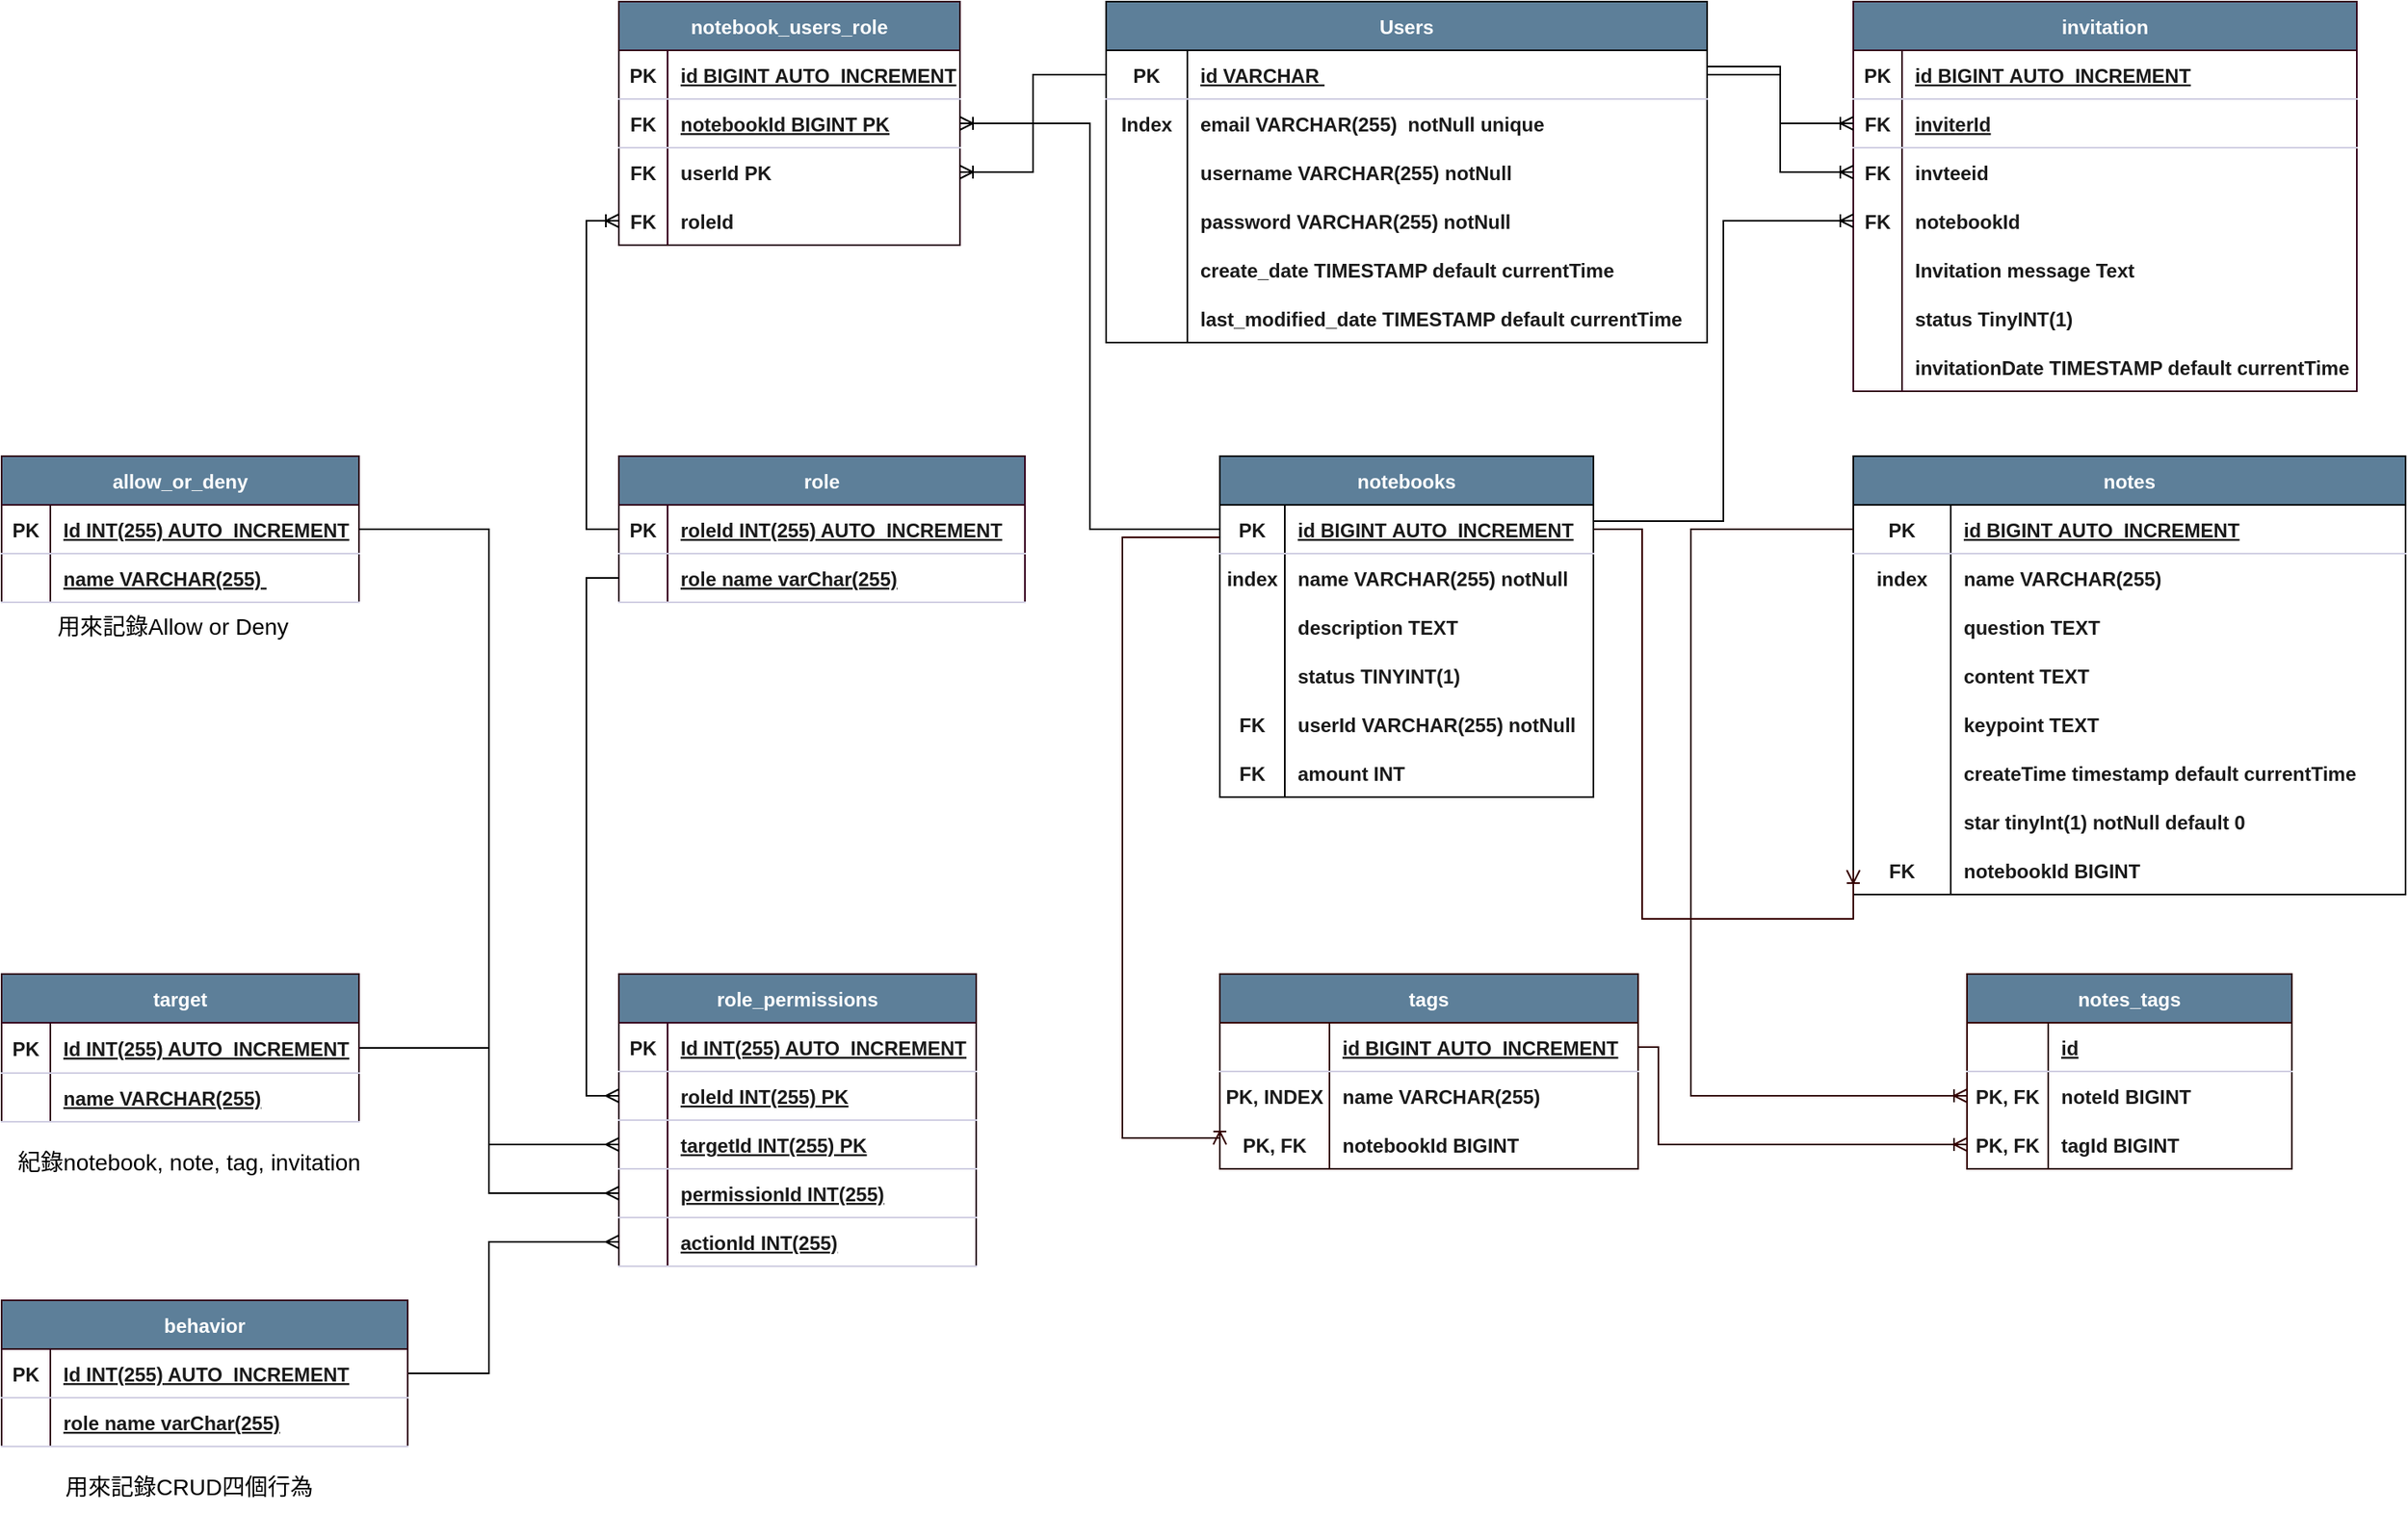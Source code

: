 <mxfile version="20.8.16" type="device" pages="3"><diagram id="R2lEEEUBdFMjLlhIrx00" name="ERD"><mxGraphModel dx="2016" dy="2033" grid="1" gridSize="10" guides="1" tooltips="1" connect="1" arrows="1" fold="1" page="1" pageScale="1" pageWidth="850" pageHeight="1100" math="0" shadow="0" extFonts="Permanent Marker^https://fonts.googleapis.com/css?family=Permanent+Marker"><root><mxCell id="0"/><mxCell id="1" parent="0"/><mxCell id="YycxKAQcZ0omAMqKRHRk-6" value="notebooks" style="shape=table;startSize=30;container=1;collapsible=1;childLayout=tableLayout;fixedRows=1;rowLines=0;fontStyle=1;align=center;resizeLast=1;labelBackgroundColor=none;fillColor=#5D7F99;strokeColor=#000000;fontColor=#FFFFFF;" parent="1" vertex="1"><mxGeometry x="270" y="200" width="230" height="210" as="geometry"/></mxCell><mxCell id="YycxKAQcZ0omAMqKRHRk-7" value="" style="shape=tableRow;horizontal=0;startSize=0;swimlaneHead=0;swimlaneBody=0;fillColor=none;collapsible=0;dropTarget=0;points=[[0,0.5],[1,0.5]];portConstraint=eastwest;top=0;left=0;right=0;bottom=1;fontStyle=1;labelBackgroundColor=none;strokeColor=#D0CEE2;fontColor=#1A1A1A;" parent="YycxKAQcZ0omAMqKRHRk-6" vertex="1"><mxGeometry y="30" width="230" height="30" as="geometry"/></mxCell><mxCell id="YycxKAQcZ0omAMqKRHRk-8" value="PK" style="shape=partialRectangle;connectable=0;fillColor=none;top=0;left=0;bottom=0;right=0;fontStyle=1;overflow=hidden;labelBackgroundColor=none;strokeColor=#D0CEE2;fontColor=#1A1A1A;" parent="YycxKAQcZ0omAMqKRHRk-7" vertex="1"><mxGeometry width="40" height="30" as="geometry"><mxRectangle width="40" height="30" as="alternateBounds"/></mxGeometry></mxCell><mxCell id="YycxKAQcZ0omAMqKRHRk-9" value="id BIGINT AUTO_INCREMENT" style="shape=partialRectangle;connectable=0;fillColor=none;top=0;left=0;bottom=0;right=0;align=left;spacingLeft=6;fontStyle=5;overflow=hidden;labelBackgroundColor=none;strokeColor=#D0CEE2;fontColor=#1A1A1A;" parent="YycxKAQcZ0omAMqKRHRk-7" vertex="1"><mxGeometry x="40" width="190" height="30" as="geometry"><mxRectangle width="190" height="30" as="alternateBounds"/></mxGeometry></mxCell><mxCell id="YycxKAQcZ0omAMqKRHRk-10" value="" style="shape=tableRow;horizontal=0;startSize=0;swimlaneHead=0;swimlaneBody=0;fillColor=none;collapsible=0;dropTarget=0;points=[[0,0.5],[1,0.5]];portConstraint=eastwest;top=0;left=0;right=0;bottom=0;fontStyle=1;labelBackgroundColor=none;strokeColor=#D0CEE2;fontColor=#1A1A1A;" parent="YycxKAQcZ0omAMqKRHRk-6" vertex="1"><mxGeometry y="60" width="230" height="30" as="geometry"/></mxCell><mxCell id="YycxKAQcZ0omAMqKRHRk-11" value="index" style="shape=partialRectangle;connectable=0;fillColor=none;top=0;left=0;bottom=0;right=0;editable=1;overflow=hidden;fontStyle=1;labelBackgroundColor=none;strokeColor=#D0CEE2;fontColor=#1A1A1A;" parent="YycxKAQcZ0omAMqKRHRk-10" vertex="1"><mxGeometry width="40" height="30" as="geometry"><mxRectangle width="40" height="30" as="alternateBounds"/></mxGeometry></mxCell><mxCell id="YycxKAQcZ0omAMqKRHRk-12" value="name VARCHAR(255) notNull" style="shape=partialRectangle;connectable=0;fillColor=none;top=0;left=0;bottom=0;right=0;align=left;spacingLeft=6;overflow=hidden;fontStyle=1;labelBackgroundColor=none;strokeColor=#D0CEE2;fontColor=#1A1A1A;" parent="YycxKAQcZ0omAMqKRHRk-10" vertex="1"><mxGeometry x="40" width="190" height="30" as="geometry"><mxRectangle width="190" height="30" as="alternateBounds"/></mxGeometry></mxCell><mxCell id="YycxKAQcZ0omAMqKRHRk-13" value="" style="shape=tableRow;horizontal=0;startSize=0;swimlaneHead=0;swimlaneBody=0;fillColor=none;collapsible=0;dropTarget=0;points=[[0,0.5],[1,0.5]];portConstraint=eastwest;top=0;left=0;right=0;bottom=0;fontStyle=1;labelBackgroundColor=none;strokeColor=#D0CEE2;fontColor=#1A1A1A;" parent="YycxKAQcZ0omAMqKRHRk-6" vertex="1"><mxGeometry y="90" width="230" height="30" as="geometry"/></mxCell><mxCell id="YycxKAQcZ0omAMqKRHRk-14" value="" style="shape=partialRectangle;connectable=0;fillColor=none;top=0;left=0;bottom=0;right=0;editable=1;overflow=hidden;fontStyle=1;labelBackgroundColor=none;strokeColor=#D0CEE2;fontColor=#1A1A1A;" parent="YycxKAQcZ0omAMqKRHRk-13" vertex="1"><mxGeometry width="40" height="30" as="geometry"><mxRectangle width="40" height="30" as="alternateBounds"/></mxGeometry></mxCell><mxCell id="YycxKAQcZ0omAMqKRHRk-15" value="description TEXT" style="shape=partialRectangle;connectable=0;fillColor=none;top=0;left=0;bottom=0;right=0;align=left;spacingLeft=6;overflow=hidden;fontStyle=1;labelBackgroundColor=none;strokeColor=#D0CEE2;fontColor=#1A1A1A;" parent="YycxKAQcZ0omAMqKRHRk-13" vertex="1"><mxGeometry x="40" width="190" height="30" as="geometry"><mxRectangle width="190" height="30" as="alternateBounds"/></mxGeometry></mxCell><mxCell id="YycxKAQcZ0omAMqKRHRk-16" value="" style="shape=tableRow;horizontal=0;startSize=0;swimlaneHead=0;swimlaneBody=0;fillColor=none;collapsible=0;dropTarget=0;points=[[0,0.5],[1,0.5]];portConstraint=eastwest;top=0;left=0;right=0;bottom=0;fontStyle=1;labelBackgroundColor=none;strokeColor=#D0CEE2;fontColor=#1A1A1A;" parent="YycxKAQcZ0omAMqKRHRk-6" vertex="1"><mxGeometry y="120" width="230" height="30" as="geometry"/></mxCell><mxCell id="YycxKAQcZ0omAMqKRHRk-17" value="" style="shape=partialRectangle;connectable=0;fillColor=none;top=0;left=0;bottom=0;right=0;editable=1;overflow=hidden;fontStyle=1;labelBackgroundColor=none;strokeColor=#D0CEE2;fontColor=#1A1A1A;" parent="YycxKAQcZ0omAMqKRHRk-16" vertex="1"><mxGeometry width="40" height="30" as="geometry"><mxRectangle width="40" height="30" as="alternateBounds"/></mxGeometry></mxCell><mxCell id="YycxKAQcZ0omAMqKRHRk-18" value="status TINYINT(1)" style="shape=partialRectangle;connectable=0;fillColor=none;top=0;left=0;bottom=0;right=0;align=left;spacingLeft=6;overflow=hidden;fontStyle=1;labelBackgroundColor=none;strokeColor=#D0CEE2;fontColor=#1A1A1A;" parent="YycxKAQcZ0omAMqKRHRk-16" vertex="1"><mxGeometry x="40" width="190" height="30" as="geometry"><mxRectangle width="190" height="30" as="alternateBounds"/></mxGeometry></mxCell><mxCell id="aUB4L7-SlLVN_akv0TLG-1" value="" style="shape=tableRow;horizontal=0;startSize=0;swimlaneHead=0;swimlaneBody=0;fillColor=none;collapsible=0;dropTarget=0;points=[[0,0.5],[1,0.5]];portConstraint=eastwest;top=0;left=0;right=0;bottom=0;fontStyle=1;labelBackgroundColor=none;strokeColor=#D0CEE2;fontColor=#1A1A1A;" vertex="1" parent="YycxKAQcZ0omAMqKRHRk-6"><mxGeometry y="150" width="230" height="30" as="geometry"/></mxCell><mxCell id="aUB4L7-SlLVN_akv0TLG-2" value="FK" style="shape=partialRectangle;connectable=0;fillColor=none;top=0;left=0;bottom=0;right=0;editable=1;overflow=hidden;fontStyle=1;labelBackgroundColor=none;strokeColor=#D0CEE2;fontColor=#1A1A1A;" vertex="1" parent="aUB4L7-SlLVN_akv0TLG-1"><mxGeometry width="40" height="30" as="geometry"><mxRectangle width="40" height="30" as="alternateBounds"/></mxGeometry></mxCell><mxCell id="aUB4L7-SlLVN_akv0TLG-3" value="userId VARCHAR(255) notNull" style="shape=partialRectangle;connectable=0;fillColor=none;top=0;left=0;bottom=0;right=0;align=left;spacingLeft=6;overflow=hidden;fontStyle=1;labelBackgroundColor=none;strokeColor=#D0CEE2;fontColor=#1A1A1A;" vertex="1" parent="aUB4L7-SlLVN_akv0TLG-1"><mxGeometry x="40" width="190" height="30" as="geometry"><mxRectangle width="190" height="30" as="alternateBounds"/></mxGeometry></mxCell><mxCell id="RUu81xBTW2cEY9HznAgg-26" value="" style="shape=tableRow;horizontal=0;startSize=0;swimlaneHead=0;swimlaneBody=0;fillColor=none;collapsible=0;dropTarget=0;points=[[0,0.5],[1,0.5]];portConstraint=eastwest;top=0;left=0;right=0;bottom=0;fontStyle=1;labelBackgroundColor=none;strokeColor=#D0CEE2;fontColor=#1A1A1A;" parent="YycxKAQcZ0omAMqKRHRk-6" vertex="1"><mxGeometry y="180" width="230" height="30" as="geometry"/></mxCell><mxCell id="RUu81xBTW2cEY9HznAgg-27" value="FK" style="shape=partialRectangle;connectable=0;fillColor=none;top=0;left=0;bottom=0;right=0;editable=1;overflow=hidden;fontStyle=1;labelBackgroundColor=none;strokeColor=#D0CEE2;fontColor=#1A1A1A;" parent="RUu81xBTW2cEY9HznAgg-26" vertex="1"><mxGeometry width="40" height="30" as="geometry"><mxRectangle width="40" height="30" as="alternateBounds"/></mxGeometry></mxCell><mxCell id="RUu81xBTW2cEY9HznAgg-28" value="amount INT" style="shape=partialRectangle;connectable=0;fillColor=none;top=0;left=0;bottom=0;right=0;align=left;spacingLeft=6;overflow=hidden;fontStyle=1;labelBackgroundColor=none;strokeColor=#D0CEE2;fontColor=#1A1A1A;" parent="RUu81xBTW2cEY9HznAgg-26" vertex="1"><mxGeometry x="40" width="190" height="30" as="geometry"><mxRectangle width="190" height="30" as="alternateBounds"/></mxGeometry></mxCell><mxCell id="YycxKAQcZ0omAMqKRHRk-50" value="Users" style="shape=table;startSize=30;container=1;collapsible=1;childLayout=tableLayout;fixedRows=1;rowLines=0;fontStyle=1;align=center;resizeLast=1;labelBackgroundColor=none;fillColor=#5D7F99;strokeColor=#000000;fontColor=#FFFFFF;" parent="1" vertex="1"><mxGeometry x="200" y="-80" width="370" height="210" as="geometry"/></mxCell><mxCell id="YycxKAQcZ0omAMqKRHRk-51" value="" style="shape=tableRow;horizontal=0;startSize=0;swimlaneHead=0;swimlaneBody=0;fillColor=none;collapsible=0;dropTarget=0;points=[[0,0.5],[1,0.5]];portConstraint=eastwest;top=0;left=0;right=0;bottom=1;fontStyle=1;labelBackgroundColor=none;strokeColor=#D0CEE2;fontColor=#1A1A1A;" parent="YycxKAQcZ0omAMqKRHRk-50" vertex="1"><mxGeometry y="30" width="370" height="30" as="geometry"/></mxCell><mxCell id="YycxKAQcZ0omAMqKRHRk-52" value="PK" style="shape=partialRectangle;connectable=0;fillColor=none;top=0;left=0;bottom=0;right=0;fontStyle=1;overflow=hidden;labelBackgroundColor=none;strokeColor=#D0CEE2;fontColor=#1A1A1A;" parent="YycxKAQcZ0omAMqKRHRk-51" vertex="1"><mxGeometry width="50" height="30" as="geometry"><mxRectangle width="50" height="30" as="alternateBounds"/></mxGeometry></mxCell><mxCell id="YycxKAQcZ0omAMqKRHRk-53" value="id VARCHAR " style="shape=partialRectangle;connectable=0;fillColor=none;top=0;left=0;bottom=0;right=0;align=left;spacingLeft=6;fontStyle=5;overflow=hidden;labelBackgroundColor=none;strokeColor=#D0CEE2;fontColor=#1A1A1A;" parent="YycxKAQcZ0omAMqKRHRk-51" vertex="1"><mxGeometry x="50" width="320" height="30" as="geometry"><mxRectangle width="320" height="30" as="alternateBounds"/></mxGeometry></mxCell><mxCell id="YycxKAQcZ0omAMqKRHRk-54" value="" style="shape=tableRow;horizontal=0;startSize=0;swimlaneHead=0;swimlaneBody=0;fillColor=none;collapsible=0;dropTarget=0;points=[[0,0.5],[1,0.5]];portConstraint=eastwest;top=0;left=0;right=0;bottom=0;fontStyle=1;labelBackgroundColor=none;strokeColor=#D0CEE2;fontColor=#1A1A1A;" parent="YycxKAQcZ0omAMqKRHRk-50" vertex="1"><mxGeometry y="60" width="370" height="30" as="geometry"/></mxCell><mxCell id="YycxKAQcZ0omAMqKRHRk-55" value="Index" style="shape=partialRectangle;connectable=0;fillColor=none;top=0;left=0;bottom=0;right=0;editable=1;overflow=hidden;fontStyle=1;labelBackgroundColor=none;strokeColor=#D0CEE2;fontColor=#1A1A1A;" parent="YycxKAQcZ0omAMqKRHRk-54" vertex="1"><mxGeometry width="50" height="30" as="geometry"><mxRectangle width="50" height="30" as="alternateBounds"/></mxGeometry></mxCell><mxCell id="YycxKAQcZ0omAMqKRHRk-56" value="email VARCHAR(255)  notNull unique" style="shape=partialRectangle;connectable=0;fillColor=none;top=0;left=0;bottom=0;right=0;align=left;spacingLeft=6;overflow=hidden;fontStyle=1;labelBackgroundColor=none;strokeColor=#D0CEE2;fontColor=#1A1A1A;" parent="YycxKAQcZ0omAMqKRHRk-54" vertex="1"><mxGeometry x="50" width="320" height="30" as="geometry"><mxRectangle width="320" height="30" as="alternateBounds"/></mxGeometry></mxCell><mxCell id="YycxKAQcZ0omAMqKRHRk-60" value="" style="shape=tableRow;horizontal=0;startSize=0;swimlaneHead=0;swimlaneBody=0;fillColor=none;collapsible=0;dropTarget=0;points=[[0,0.5],[1,0.5]];portConstraint=eastwest;top=0;left=0;right=0;bottom=0;fontStyle=1;labelBackgroundColor=none;strokeColor=#D0CEE2;fontColor=#1A1A1A;" parent="YycxKAQcZ0omAMqKRHRk-50" vertex="1"><mxGeometry y="90" width="370" height="30" as="geometry"/></mxCell><mxCell id="YycxKAQcZ0omAMqKRHRk-61" value="" style="shape=partialRectangle;connectable=0;fillColor=none;top=0;left=0;bottom=0;right=0;editable=1;overflow=hidden;fontStyle=1;labelBackgroundColor=none;strokeColor=#D0CEE2;fontColor=#1A1A1A;" parent="YycxKAQcZ0omAMqKRHRk-60" vertex="1"><mxGeometry width="50" height="30" as="geometry"><mxRectangle width="50" height="30" as="alternateBounds"/></mxGeometry></mxCell><mxCell id="YycxKAQcZ0omAMqKRHRk-62" value="username VARCHAR(255) notNull" style="shape=partialRectangle;connectable=0;fillColor=none;top=0;left=0;bottom=0;right=0;align=left;spacingLeft=6;overflow=hidden;fontStyle=1;labelBackgroundColor=none;strokeColor=#D0CEE2;fontColor=#1A1A1A;" parent="YycxKAQcZ0omAMqKRHRk-60" vertex="1"><mxGeometry x="50" width="320" height="30" as="geometry"><mxRectangle width="320" height="30" as="alternateBounds"/></mxGeometry></mxCell><mxCell id="YycxKAQcZ0omAMqKRHRk-57" value="" style="shape=tableRow;horizontal=0;startSize=0;swimlaneHead=0;swimlaneBody=0;fillColor=none;collapsible=0;dropTarget=0;points=[[0,0.5],[1,0.5]];portConstraint=eastwest;top=0;left=0;right=0;bottom=0;fontStyle=1;labelBackgroundColor=none;strokeColor=#D0CEE2;fontColor=#1A1A1A;" parent="YycxKAQcZ0omAMqKRHRk-50" vertex="1"><mxGeometry y="120" width="370" height="30" as="geometry"/></mxCell><mxCell id="YycxKAQcZ0omAMqKRHRk-58" value="" style="shape=partialRectangle;connectable=0;fillColor=none;top=0;left=0;bottom=0;right=0;editable=1;overflow=hidden;fontStyle=1;labelBackgroundColor=none;strokeColor=#D0CEE2;fontColor=#1A1A1A;" parent="YycxKAQcZ0omAMqKRHRk-57" vertex="1"><mxGeometry width="50" height="30" as="geometry"><mxRectangle width="50" height="30" as="alternateBounds"/></mxGeometry></mxCell><mxCell id="YycxKAQcZ0omAMqKRHRk-59" value="password VARCHAR(255) notNull" style="shape=partialRectangle;connectable=0;fillColor=none;top=0;left=0;bottom=0;right=0;align=left;spacingLeft=6;overflow=hidden;fontStyle=1;labelBackgroundColor=none;strokeColor=#D0CEE2;fontColor=#1A1A1A;" parent="YycxKAQcZ0omAMqKRHRk-57" vertex="1"><mxGeometry x="50" width="320" height="30" as="geometry"><mxRectangle width="320" height="30" as="alternateBounds"/></mxGeometry></mxCell><mxCell id="RUu81xBTW2cEY9HznAgg-4" value="" style="shape=tableRow;horizontal=0;startSize=0;swimlaneHead=0;swimlaneBody=0;fillColor=none;collapsible=0;dropTarget=0;points=[[0,0.5],[1,0.5]];portConstraint=eastwest;top=0;left=0;right=0;bottom=0;fontStyle=1;labelBackgroundColor=none;strokeColor=#D0CEE2;fontColor=#1A1A1A;" parent="YycxKAQcZ0omAMqKRHRk-50" vertex="1"><mxGeometry y="150" width="370" height="30" as="geometry"/></mxCell><mxCell id="RUu81xBTW2cEY9HznAgg-5" value="" style="shape=partialRectangle;connectable=0;fillColor=none;top=0;left=0;bottom=0;right=0;editable=1;overflow=hidden;fontStyle=1;labelBackgroundColor=none;strokeColor=#D0CEE2;fontColor=#1A1A1A;" parent="RUu81xBTW2cEY9HznAgg-4" vertex="1"><mxGeometry width="50" height="30" as="geometry"><mxRectangle width="50" height="30" as="alternateBounds"/></mxGeometry></mxCell><mxCell id="RUu81xBTW2cEY9HznAgg-6" value="create_date TIMESTAMP default currentTime" style="shape=partialRectangle;connectable=0;fillColor=none;top=0;left=0;bottom=0;right=0;align=left;spacingLeft=6;overflow=hidden;fontStyle=1;labelBackgroundColor=none;strokeColor=#D0CEE2;fontColor=#1A1A1A;" parent="RUu81xBTW2cEY9HznAgg-4" vertex="1"><mxGeometry x="50" width="320" height="30" as="geometry"><mxRectangle width="320" height="30" as="alternateBounds"/></mxGeometry></mxCell><mxCell id="RUu81xBTW2cEY9HznAgg-10" value="" style="shape=tableRow;horizontal=0;startSize=0;swimlaneHead=0;swimlaneBody=0;fillColor=none;collapsible=0;dropTarget=0;points=[[0,0.5],[1,0.5]];portConstraint=eastwest;top=0;left=0;right=0;bottom=0;fontStyle=1;labelBackgroundColor=none;strokeColor=#D0CEE2;fontColor=#1A1A1A;" parent="YycxKAQcZ0omAMqKRHRk-50" vertex="1"><mxGeometry y="180" width="370" height="30" as="geometry"/></mxCell><mxCell id="RUu81xBTW2cEY9HznAgg-11" value="" style="shape=partialRectangle;connectable=0;fillColor=none;top=0;left=0;bottom=0;right=0;editable=1;overflow=hidden;fontStyle=1;labelBackgroundColor=none;strokeColor=#D0CEE2;fontColor=#1A1A1A;" parent="RUu81xBTW2cEY9HznAgg-10" vertex="1"><mxGeometry width="50" height="30" as="geometry"><mxRectangle width="50" height="30" as="alternateBounds"/></mxGeometry></mxCell><mxCell id="RUu81xBTW2cEY9HznAgg-12" value="last_modified_date TIMESTAMP default currentTime" style="shape=partialRectangle;connectable=0;fillColor=none;top=0;left=0;bottom=0;right=0;align=left;spacingLeft=6;overflow=hidden;fontStyle=1;labelBackgroundColor=none;strokeColor=#D0CEE2;fontColor=#1A1A1A;" parent="RUu81xBTW2cEY9HznAgg-10" vertex="1"><mxGeometry x="50" width="320" height="30" as="geometry"><mxRectangle width="320" height="30" as="alternateBounds"/></mxGeometry></mxCell><mxCell id="YycxKAQcZ0omAMqKRHRk-63" value="notebook_users_role" style="shape=table;startSize=30;container=1;collapsible=1;childLayout=tableLayout;fixedRows=1;rowLines=0;fontStyle=1;align=center;resizeLast=1;labelBackgroundColor=none;fillColor=#5D7F99;strokeColor=#33001A;fontColor=#FFFFFF;" parent="1" vertex="1"><mxGeometry x="-100" y="-80" width="210" height="150" as="geometry"/></mxCell><mxCell id="YycxKAQcZ0omAMqKRHRk-64" value="" style="shape=tableRow;horizontal=0;startSize=0;swimlaneHead=0;swimlaneBody=0;fillColor=none;collapsible=0;dropTarget=0;points=[[0,0.5],[1,0.5]];portConstraint=eastwest;top=0;left=0;right=0;bottom=1;fontStyle=1;labelBackgroundColor=none;strokeColor=#D0CEE2;fontColor=#1A1A1A;" parent="YycxKAQcZ0omAMqKRHRk-63" vertex="1"><mxGeometry y="30" width="210" height="30" as="geometry"/></mxCell><mxCell id="YycxKAQcZ0omAMqKRHRk-65" value="PK" style="shape=partialRectangle;connectable=0;fillColor=none;top=0;left=0;bottom=0;right=0;fontStyle=1;overflow=hidden;labelBackgroundColor=none;strokeColor=#D0CEE2;fontColor=#1A1A1A;" parent="YycxKAQcZ0omAMqKRHRk-64" vertex="1"><mxGeometry width="30" height="30" as="geometry"><mxRectangle width="30" height="30" as="alternateBounds"/></mxGeometry></mxCell><mxCell id="YycxKAQcZ0omAMqKRHRk-66" value="id BIGINT AUTO_INCREMENT" style="shape=partialRectangle;connectable=0;fillColor=none;top=0;left=0;bottom=0;right=0;align=left;spacingLeft=6;fontStyle=5;overflow=hidden;labelBackgroundColor=none;strokeColor=#D0CEE2;fontColor=#1A1A1A;" parent="YycxKAQcZ0omAMqKRHRk-64" vertex="1"><mxGeometry x="30" width="180" height="30" as="geometry"><mxRectangle width="180" height="30" as="alternateBounds"/></mxGeometry></mxCell><mxCell id="YycxKAQcZ0omAMqKRHRk-85" value="" style="shape=tableRow;horizontal=0;startSize=0;swimlaneHead=0;swimlaneBody=0;fillColor=none;collapsible=0;dropTarget=0;points=[[0,0.5],[1,0.5]];portConstraint=eastwest;top=0;left=0;right=0;bottom=1;fontStyle=1;labelBackgroundColor=none;strokeColor=#D0CEE2;fontColor=#1A1A1A;" parent="YycxKAQcZ0omAMqKRHRk-63" vertex="1"><mxGeometry y="60" width="210" height="30" as="geometry"/></mxCell><mxCell id="YycxKAQcZ0omAMqKRHRk-86" value="    FK    " style="shape=partialRectangle;connectable=0;fillColor=none;top=0;left=0;bottom=0;right=0;fontStyle=1;overflow=hidden;labelBackgroundColor=none;strokeColor=#D0CEE2;fontColor=#1A1A1A;" parent="YycxKAQcZ0omAMqKRHRk-85" vertex="1"><mxGeometry width="30" height="30" as="geometry"><mxRectangle width="30" height="30" as="alternateBounds"/></mxGeometry></mxCell><mxCell id="YycxKAQcZ0omAMqKRHRk-87" value="notebookId BIGINT PK" style="shape=partialRectangle;connectable=0;fillColor=none;top=0;left=0;bottom=0;right=0;align=left;spacingLeft=6;fontStyle=5;overflow=hidden;labelBackgroundColor=none;strokeColor=#D0CEE2;fontColor=#1A1A1A;" parent="YycxKAQcZ0omAMqKRHRk-85" vertex="1"><mxGeometry x="30" width="180" height="30" as="geometry"><mxRectangle width="180" height="30" as="alternateBounds"/></mxGeometry></mxCell><mxCell id="YycxKAQcZ0omAMqKRHRk-67" value="" style="shape=tableRow;horizontal=0;startSize=0;swimlaneHead=0;swimlaneBody=0;fillColor=none;collapsible=0;dropTarget=0;points=[[0,0.5],[1,0.5]];portConstraint=eastwest;top=0;left=0;right=0;bottom=0;fontStyle=1;labelBackgroundColor=none;strokeColor=#D0CEE2;fontColor=#1A1A1A;" parent="YycxKAQcZ0omAMqKRHRk-63" vertex="1"><mxGeometry y="90" width="210" height="30" as="geometry"/></mxCell><mxCell id="YycxKAQcZ0omAMqKRHRk-68" value="FK" style="shape=partialRectangle;connectable=0;fillColor=none;top=0;left=0;bottom=0;right=0;editable=1;overflow=hidden;fontStyle=1;labelBackgroundColor=none;strokeColor=#D0CEE2;fontColor=#1A1A1A;" parent="YycxKAQcZ0omAMqKRHRk-67" vertex="1"><mxGeometry width="30" height="30" as="geometry"><mxRectangle width="30" height="30" as="alternateBounds"/></mxGeometry></mxCell><mxCell id="YycxKAQcZ0omAMqKRHRk-69" value="userId PK" style="shape=partialRectangle;connectable=0;fillColor=none;top=0;left=0;bottom=0;right=0;align=left;spacingLeft=6;overflow=hidden;fontStyle=1;labelBackgroundColor=none;strokeColor=#D0CEE2;fontColor=#1A1A1A;" parent="YycxKAQcZ0omAMqKRHRk-67" vertex="1"><mxGeometry x="30" width="180" height="30" as="geometry"><mxRectangle width="180" height="30" as="alternateBounds"/></mxGeometry></mxCell><mxCell id="RUu81xBTW2cEY9HznAgg-37" value="" style="shape=tableRow;horizontal=0;startSize=0;swimlaneHead=0;swimlaneBody=0;fillColor=none;collapsible=0;dropTarget=0;points=[[0,0.5],[1,0.5]];portConstraint=eastwest;top=0;left=0;right=0;bottom=0;fontStyle=1;labelBackgroundColor=none;strokeColor=#D0CEE2;fontColor=#1A1A1A;" parent="YycxKAQcZ0omAMqKRHRk-63" vertex="1"><mxGeometry y="120" width="210" height="30" as="geometry"/></mxCell><mxCell id="RUu81xBTW2cEY9HznAgg-38" value="FK" style="shape=partialRectangle;connectable=0;fillColor=none;top=0;left=0;bottom=0;right=0;editable=1;overflow=hidden;fontStyle=1;labelBackgroundColor=none;strokeColor=#D0CEE2;fontColor=#1A1A1A;" parent="RUu81xBTW2cEY9HznAgg-37" vertex="1"><mxGeometry width="30" height="30" as="geometry"><mxRectangle width="30" height="30" as="alternateBounds"/></mxGeometry></mxCell><mxCell id="RUu81xBTW2cEY9HznAgg-39" value="roleId" style="shape=partialRectangle;connectable=0;fillColor=none;top=0;left=0;bottom=0;right=0;align=left;spacingLeft=6;overflow=hidden;fontStyle=1;labelBackgroundColor=none;strokeColor=#D0CEE2;fontColor=#1A1A1A;" parent="RUu81xBTW2cEY9HznAgg-37" vertex="1"><mxGeometry x="30" width="180" height="30" as="geometry"><mxRectangle width="180" height="30" as="alternateBounds"/></mxGeometry></mxCell><mxCell id="YycxKAQcZ0omAMqKRHRk-89" value="notes" style="shape=table;startSize=30;container=1;collapsible=1;childLayout=tableLayout;fixedRows=1;rowLines=0;fontStyle=1;align=center;resizeLast=1;labelBackgroundColor=none;fillColor=#5D7F99;strokeColor=#000000;fontColor=#FFFFFF;" parent="1" vertex="1"><mxGeometry x="660" y="200" width="340" height="270" as="geometry"/></mxCell><mxCell id="YycxKAQcZ0omAMqKRHRk-90" value="" style="shape=tableRow;horizontal=0;startSize=0;swimlaneHead=0;swimlaneBody=0;fillColor=none;collapsible=0;dropTarget=0;points=[[0,0.5],[1,0.5]];portConstraint=eastwest;top=0;left=0;right=0;bottom=1;fontStyle=1;labelBackgroundColor=none;strokeColor=#D0CEE2;fontColor=#1A1A1A;" parent="YycxKAQcZ0omAMqKRHRk-89" vertex="1"><mxGeometry y="30" width="340" height="30" as="geometry"/></mxCell><mxCell id="YycxKAQcZ0omAMqKRHRk-91" value="PK" style="shape=partialRectangle;connectable=0;fillColor=none;top=0;left=0;bottom=0;right=0;fontStyle=1;overflow=hidden;labelBackgroundColor=none;strokeColor=#D0CEE2;fontColor=#1A1A1A;" parent="YycxKAQcZ0omAMqKRHRk-90" vertex="1"><mxGeometry width="60" height="30" as="geometry"><mxRectangle width="60" height="30" as="alternateBounds"/></mxGeometry></mxCell><mxCell id="YycxKAQcZ0omAMqKRHRk-92" value="id BIGINT AUTO_INCREMENT" style="shape=partialRectangle;connectable=0;fillColor=none;top=0;left=0;bottom=0;right=0;align=left;spacingLeft=6;fontStyle=5;overflow=hidden;labelBackgroundColor=none;strokeColor=#D0CEE2;fontColor=#1A1A1A;" parent="YycxKAQcZ0omAMqKRHRk-90" vertex="1"><mxGeometry x="60" width="280" height="30" as="geometry"><mxRectangle width="280" height="30" as="alternateBounds"/></mxGeometry></mxCell><mxCell id="YycxKAQcZ0omAMqKRHRk-93" value="" style="shape=tableRow;horizontal=0;startSize=0;swimlaneHead=0;swimlaneBody=0;fillColor=none;collapsible=0;dropTarget=0;points=[[0,0.5],[1,0.5]];portConstraint=eastwest;top=0;left=0;right=0;bottom=0;fontStyle=1;labelBackgroundColor=none;strokeColor=#D0CEE2;fontColor=#1A1A1A;" parent="YycxKAQcZ0omAMqKRHRk-89" vertex="1"><mxGeometry y="60" width="340" height="30" as="geometry"/></mxCell><mxCell id="YycxKAQcZ0omAMqKRHRk-94" value="index" style="shape=partialRectangle;connectable=0;fillColor=none;top=0;left=0;bottom=0;right=0;editable=1;overflow=hidden;fontStyle=1;labelBackgroundColor=none;strokeColor=#D0CEE2;fontColor=#1A1A1A;" parent="YycxKAQcZ0omAMqKRHRk-93" vertex="1"><mxGeometry width="60" height="30" as="geometry"><mxRectangle width="60" height="30" as="alternateBounds"/></mxGeometry></mxCell><mxCell id="YycxKAQcZ0omAMqKRHRk-95" value="name VARCHAR(255)" style="shape=partialRectangle;connectable=0;fillColor=none;top=0;left=0;bottom=0;right=0;align=left;spacingLeft=6;overflow=hidden;fontStyle=1;labelBackgroundColor=none;strokeColor=#D0CEE2;fontColor=#1A1A1A;" parent="YycxKAQcZ0omAMqKRHRk-93" vertex="1"><mxGeometry x="60" width="280" height="30" as="geometry"><mxRectangle width="280" height="30" as="alternateBounds"/></mxGeometry></mxCell><mxCell id="YycxKAQcZ0omAMqKRHRk-96" value="" style="shape=tableRow;horizontal=0;startSize=0;swimlaneHead=0;swimlaneBody=0;fillColor=none;collapsible=0;dropTarget=0;points=[[0,0.5],[1,0.5]];portConstraint=eastwest;top=0;left=0;right=0;bottom=0;fontStyle=1;labelBackgroundColor=none;strokeColor=#D0CEE2;fontColor=#1A1A1A;" parent="YycxKAQcZ0omAMqKRHRk-89" vertex="1"><mxGeometry y="90" width="340" height="30" as="geometry"/></mxCell><mxCell id="YycxKAQcZ0omAMqKRHRk-97" value="" style="shape=partialRectangle;connectable=0;fillColor=none;top=0;left=0;bottom=0;right=0;editable=1;overflow=hidden;fontStyle=1;labelBackgroundColor=none;strokeColor=#D0CEE2;fontColor=#1A1A1A;" parent="YycxKAQcZ0omAMqKRHRk-96" vertex="1"><mxGeometry width="60" height="30" as="geometry"><mxRectangle width="60" height="30" as="alternateBounds"/></mxGeometry></mxCell><mxCell id="YycxKAQcZ0omAMqKRHRk-98" value="question TEXT" style="shape=partialRectangle;connectable=0;fillColor=none;top=0;left=0;bottom=0;right=0;align=left;spacingLeft=6;overflow=hidden;fontStyle=1;labelBackgroundColor=none;strokeColor=#D0CEE2;fontColor=#1A1A1A;" parent="YycxKAQcZ0omAMqKRHRk-96" vertex="1"><mxGeometry x="60" width="280" height="30" as="geometry"><mxRectangle width="280" height="30" as="alternateBounds"/></mxGeometry></mxCell><mxCell id="YycxKAQcZ0omAMqKRHRk-99" value="" style="shape=tableRow;horizontal=0;startSize=0;swimlaneHead=0;swimlaneBody=0;fillColor=none;collapsible=0;dropTarget=0;points=[[0,0.5],[1,0.5]];portConstraint=eastwest;top=0;left=0;right=0;bottom=0;fontStyle=1;labelBackgroundColor=none;strokeColor=#D0CEE2;fontColor=#1A1A1A;" parent="YycxKAQcZ0omAMqKRHRk-89" vertex="1"><mxGeometry y="120" width="340" height="30" as="geometry"/></mxCell><mxCell id="YycxKAQcZ0omAMqKRHRk-100" value="" style="shape=partialRectangle;connectable=0;fillColor=none;top=0;left=0;bottom=0;right=0;editable=1;overflow=hidden;fontStyle=1;labelBackgroundColor=none;strokeColor=#D0CEE2;fontColor=#1A1A1A;" parent="YycxKAQcZ0omAMqKRHRk-99" vertex="1"><mxGeometry width="60" height="30" as="geometry"><mxRectangle width="60" height="30" as="alternateBounds"/></mxGeometry></mxCell><mxCell id="YycxKAQcZ0omAMqKRHRk-101" value="content TEXT" style="shape=partialRectangle;connectable=0;fillColor=none;top=0;left=0;bottom=0;right=0;align=left;spacingLeft=6;overflow=hidden;fontStyle=1;labelBackgroundColor=none;strokeColor=#D0CEE2;fontColor=#1A1A1A;" parent="YycxKAQcZ0omAMqKRHRk-99" vertex="1"><mxGeometry x="60" width="280" height="30" as="geometry"><mxRectangle width="280" height="30" as="alternateBounds"/></mxGeometry></mxCell><mxCell id="YycxKAQcZ0omAMqKRHRk-102" value="" style="shape=tableRow;horizontal=0;startSize=0;swimlaneHead=0;swimlaneBody=0;fillColor=none;collapsible=0;dropTarget=0;points=[[0,0.5],[1,0.5]];portConstraint=eastwest;top=0;left=0;right=0;bottom=0;fontStyle=1;labelBackgroundColor=none;strokeColor=#D0CEE2;fontColor=#1A1A1A;" parent="YycxKAQcZ0omAMqKRHRk-89" vertex="1"><mxGeometry y="150" width="340" height="30" as="geometry"/></mxCell><mxCell id="YycxKAQcZ0omAMqKRHRk-103" value="" style="shape=partialRectangle;connectable=0;fillColor=none;top=0;left=0;bottom=0;right=0;editable=1;overflow=hidden;fontStyle=1;labelBackgroundColor=none;strokeColor=#000000;fontColor=#1A1A1A;" parent="YycxKAQcZ0omAMqKRHRk-102" vertex="1"><mxGeometry width="60" height="30" as="geometry"><mxRectangle width="60" height="30" as="alternateBounds"/></mxGeometry></mxCell><mxCell id="YycxKAQcZ0omAMqKRHRk-104" value="keypoint TEXT" style="shape=partialRectangle;connectable=0;fillColor=none;top=0;left=0;bottom=0;right=0;align=left;spacingLeft=6;overflow=hidden;fontStyle=1;labelBackgroundColor=none;strokeColor=#D0CEE2;fontColor=#1A1A1A;" parent="YycxKAQcZ0omAMqKRHRk-102" vertex="1"><mxGeometry x="60" width="280" height="30" as="geometry"><mxRectangle width="280" height="30" as="alternateBounds"/></mxGeometry></mxCell><mxCell id="YycxKAQcZ0omAMqKRHRk-128" value="" style="shape=tableRow;horizontal=0;startSize=0;swimlaneHead=0;swimlaneBody=0;fillColor=none;collapsible=0;dropTarget=0;points=[[0,0.5],[1,0.5]];portConstraint=eastwest;top=0;left=0;right=0;bottom=0;fontStyle=1;labelBackgroundColor=none;strokeColor=#D0CEE2;fontColor=#1A1A1A;" parent="YycxKAQcZ0omAMqKRHRk-89" vertex="1"><mxGeometry y="180" width="340" height="30" as="geometry"/></mxCell><mxCell id="YycxKAQcZ0omAMqKRHRk-129" value="" style="shape=partialRectangle;connectable=0;fillColor=none;top=0;left=0;bottom=0;right=0;editable=1;overflow=hidden;fontStyle=1;labelBackgroundColor=none;strokeColor=#D0CEE2;fontColor=#1A1A1A;" parent="YycxKAQcZ0omAMqKRHRk-128" vertex="1"><mxGeometry width="60" height="30" as="geometry"><mxRectangle width="60" height="30" as="alternateBounds"/></mxGeometry></mxCell><mxCell id="YycxKAQcZ0omAMqKRHRk-130" value="createTime timestamp default currentTime" style="shape=partialRectangle;connectable=0;fillColor=none;top=0;left=0;bottom=0;right=0;align=left;spacingLeft=6;overflow=hidden;fontStyle=1;labelBackgroundColor=none;strokeColor=#D0CEE2;fontColor=#1A1A1A;" parent="YycxKAQcZ0omAMqKRHRk-128" vertex="1"><mxGeometry x="60" width="280" height="30" as="geometry"><mxRectangle width="280" height="30" as="alternateBounds"/></mxGeometry></mxCell><mxCell id="YycxKAQcZ0omAMqKRHRk-125" value="" style="shape=tableRow;horizontal=0;startSize=0;swimlaneHead=0;swimlaneBody=0;fillColor=none;collapsible=0;dropTarget=0;points=[[0,0.5],[1,0.5]];portConstraint=eastwest;top=0;left=0;right=0;bottom=0;fontStyle=1;labelBackgroundColor=none;strokeColor=#D0CEE2;fontColor=#1A1A1A;" parent="YycxKAQcZ0omAMqKRHRk-89" vertex="1"><mxGeometry y="210" width="340" height="30" as="geometry"/></mxCell><mxCell id="YycxKAQcZ0omAMqKRHRk-126" value="" style="shape=partialRectangle;connectable=0;fillColor=none;top=0;left=0;bottom=0;right=0;editable=1;overflow=hidden;fontStyle=1;labelBackgroundColor=none;strokeColor=#D0CEE2;fontColor=#1A1A1A;" parent="YycxKAQcZ0omAMqKRHRk-125" vertex="1"><mxGeometry width="60" height="30" as="geometry"><mxRectangle width="60" height="30" as="alternateBounds"/></mxGeometry></mxCell><mxCell id="YycxKAQcZ0omAMqKRHRk-127" value="star tinyInt(1) notNull default 0" style="shape=partialRectangle;connectable=0;fillColor=none;top=0;left=0;bottom=0;right=0;align=left;spacingLeft=6;overflow=hidden;fontStyle=1;labelBackgroundColor=none;strokeColor=#D0CEE2;fontColor=#1A1A1A;" parent="YycxKAQcZ0omAMqKRHRk-125" vertex="1"><mxGeometry x="60" width="280" height="30" as="geometry"><mxRectangle width="280" height="30" as="alternateBounds"/></mxGeometry></mxCell><mxCell id="YycxKAQcZ0omAMqKRHRk-135" value="" style="shape=tableRow;horizontal=0;startSize=0;swimlaneHead=0;swimlaneBody=0;fillColor=none;collapsible=0;dropTarget=0;points=[[0,0.5],[1,0.5]];portConstraint=eastwest;top=0;left=0;right=0;bottom=0;fontStyle=1;labelBackgroundColor=none;strokeColor=#D0CEE2;fontColor=#1A1A1A;" parent="YycxKAQcZ0omAMqKRHRk-89" vertex="1"><mxGeometry y="240" width="340" height="30" as="geometry"/></mxCell><mxCell id="YycxKAQcZ0omAMqKRHRk-136" value="FK" style="shape=partialRectangle;connectable=0;fillColor=none;top=0;left=0;bottom=0;right=0;editable=1;overflow=hidden;fontStyle=1;labelBackgroundColor=none;strokeColor=#D0CEE2;fontColor=#1A1A1A;" parent="YycxKAQcZ0omAMqKRHRk-135" vertex="1"><mxGeometry width="60" height="30" as="geometry"><mxRectangle width="60" height="30" as="alternateBounds"/></mxGeometry></mxCell><mxCell id="YycxKAQcZ0omAMqKRHRk-137" value="notebookId BIGINT" style="shape=partialRectangle;connectable=0;fillColor=none;top=0;left=0;bottom=0;right=0;align=left;spacingLeft=6;overflow=hidden;fontStyle=1;labelBackgroundColor=none;strokeColor=#D0CEE2;fontColor=#1A1A1A;" parent="YycxKAQcZ0omAMqKRHRk-135" vertex="1"><mxGeometry x="60" width="280" height="30" as="geometry"><mxRectangle width="280" height="30" as="alternateBounds"/></mxGeometry></mxCell><mxCell id="YycxKAQcZ0omAMqKRHRk-108" value="notes_tags" style="shape=table;startSize=30;container=1;collapsible=1;childLayout=tableLayout;fixedRows=1;rowLines=0;fontStyle=1;align=center;resizeLast=1;labelBackgroundColor=none;fillColor=#5D7F99;strokeColor=#330000;fontColor=#FFFFFF;" parent="1" vertex="1"><mxGeometry x="730" y="519" width="200" height="120" as="geometry"/></mxCell><mxCell id="YycxKAQcZ0omAMqKRHRk-109" value="" style="shape=tableRow;horizontal=0;startSize=0;swimlaneHead=0;swimlaneBody=0;fillColor=none;collapsible=0;dropTarget=0;points=[[0,0.5],[1,0.5]];portConstraint=eastwest;top=0;left=0;right=0;bottom=1;fontStyle=1;labelBackgroundColor=none;strokeColor=#D0CEE2;fontColor=#1A1A1A;" parent="YycxKAQcZ0omAMqKRHRk-108" vertex="1"><mxGeometry y="30" width="200" height="30" as="geometry"/></mxCell><mxCell id="YycxKAQcZ0omAMqKRHRk-110" value="" style="shape=partialRectangle;connectable=0;fillColor=none;top=0;left=0;bottom=0;right=0;fontStyle=1;overflow=hidden;labelBackgroundColor=none;strokeColor=#D0CEE2;fontColor=#1A1A1A;" parent="YycxKAQcZ0omAMqKRHRk-109" vertex="1"><mxGeometry width="50" height="30" as="geometry"><mxRectangle width="50" height="30" as="alternateBounds"/></mxGeometry></mxCell><mxCell id="YycxKAQcZ0omAMqKRHRk-111" value="id" style="shape=partialRectangle;connectable=0;fillColor=none;top=0;left=0;bottom=0;right=0;align=left;spacingLeft=6;fontStyle=5;overflow=hidden;labelBackgroundColor=none;strokeColor=#D0CEE2;fontColor=#1A1A1A;" parent="YycxKAQcZ0omAMqKRHRk-109" vertex="1"><mxGeometry x="50" width="150" height="30" as="geometry"><mxRectangle width="150" height="30" as="alternateBounds"/></mxGeometry></mxCell><mxCell id="YycxKAQcZ0omAMqKRHRk-112" value="" style="shape=tableRow;horizontal=0;startSize=0;swimlaneHead=0;swimlaneBody=0;fillColor=none;collapsible=0;dropTarget=0;points=[[0,0.5],[1,0.5]];portConstraint=eastwest;top=0;left=0;right=0;bottom=0;fontStyle=1;labelBackgroundColor=none;strokeColor=#D0CEE2;fontColor=#1A1A1A;" parent="YycxKAQcZ0omAMqKRHRk-108" vertex="1"><mxGeometry y="60" width="200" height="30" as="geometry"/></mxCell><mxCell id="YycxKAQcZ0omAMqKRHRk-113" value="PK, FK" style="shape=partialRectangle;connectable=0;fillColor=none;top=0;left=0;bottom=0;right=0;editable=1;overflow=hidden;fontStyle=1;labelBackgroundColor=none;strokeColor=#D0CEE2;fontColor=#1A1A1A;" parent="YycxKAQcZ0omAMqKRHRk-112" vertex="1"><mxGeometry width="50" height="30" as="geometry"><mxRectangle width="50" height="30" as="alternateBounds"/></mxGeometry></mxCell><mxCell id="YycxKAQcZ0omAMqKRHRk-114" value="noteId BIGINT" style="shape=partialRectangle;connectable=0;fillColor=none;top=0;left=0;bottom=0;right=0;align=left;spacingLeft=6;overflow=hidden;fontStyle=1;labelBackgroundColor=none;strokeColor=#D0CEE2;fontColor=#1A1A1A;" parent="YycxKAQcZ0omAMqKRHRk-112" vertex="1"><mxGeometry x="50" width="150" height="30" as="geometry"><mxRectangle width="150" height="30" as="alternateBounds"/></mxGeometry></mxCell><mxCell id="YycxKAQcZ0omAMqKRHRk-115" value="" style="shape=tableRow;horizontal=0;startSize=0;swimlaneHead=0;swimlaneBody=0;fillColor=none;collapsible=0;dropTarget=0;points=[[0,0.5],[1,0.5]];portConstraint=eastwest;top=0;left=0;right=0;bottom=0;fontStyle=1;labelBackgroundColor=none;strokeColor=#D0CEE2;fontColor=#1A1A1A;" parent="YycxKAQcZ0omAMqKRHRk-108" vertex="1"><mxGeometry y="90" width="200" height="30" as="geometry"/></mxCell><mxCell id="YycxKAQcZ0omAMqKRHRk-116" value="PK, FK" style="shape=partialRectangle;connectable=0;fillColor=none;top=0;left=0;bottom=0;right=0;editable=1;overflow=hidden;fontStyle=1;labelBackgroundColor=none;strokeColor=#D0CEE2;fontColor=#1A1A1A;" parent="YycxKAQcZ0omAMqKRHRk-115" vertex="1"><mxGeometry width="50" height="30" as="geometry"><mxRectangle width="50" height="30" as="alternateBounds"/></mxGeometry></mxCell><mxCell id="YycxKAQcZ0omAMqKRHRk-117" value="tagId BIGINT" style="shape=partialRectangle;connectable=0;fillColor=none;top=0;left=0;bottom=0;right=0;align=left;spacingLeft=6;overflow=hidden;fontStyle=1;labelBackgroundColor=none;strokeColor=#D0CEE2;fontColor=#1A1A1A;" parent="YycxKAQcZ0omAMqKRHRk-115" vertex="1"><mxGeometry x="50" width="150" height="30" as="geometry"><mxRectangle width="150" height="30" as="alternateBounds"/></mxGeometry></mxCell><mxCell id="YycxKAQcZ0omAMqKRHRk-139" value="tags" style="shape=table;startSize=30;container=1;collapsible=1;childLayout=tableLayout;fixedRows=1;rowLines=0;fontStyle=1;align=center;resizeLast=1;labelBackgroundColor=none;fillColor=#5D7F99;strokeColor=#330000;fontColor=#FFFFFF;" parent="1" vertex="1"><mxGeometry x="270" y="519" width="257.5" height="120" as="geometry"/></mxCell><mxCell id="YycxKAQcZ0omAMqKRHRk-140" value="" style="shape=tableRow;horizontal=0;startSize=0;swimlaneHead=0;swimlaneBody=0;fillColor=none;collapsible=0;dropTarget=0;points=[[0,0.5],[1,0.5]];portConstraint=eastwest;top=0;left=0;right=0;bottom=1;fontStyle=1;labelBackgroundColor=none;strokeColor=#D0CEE2;fontColor=#1A1A1A;" parent="YycxKAQcZ0omAMqKRHRk-139" vertex="1"><mxGeometry y="30" width="257.5" height="30" as="geometry"/></mxCell><mxCell id="YycxKAQcZ0omAMqKRHRk-141" value="" style="shape=partialRectangle;connectable=0;fillColor=none;top=0;left=0;bottom=0;right=0;fontStyle=1;overflow=hidden;labelBackgroundColor=none;strokeColor=#D0CEE2;fontColor=#1A1A1A;" parent="YycxKAQcZ0omAMqKRHRk-140" vertex="1"><mxGeometry width="67.5" height="30" as="geometry"><mxRectangle width="67.5" height="30" as="alternateBounds"/></mxGeometry></mxCell><mxCell id="YycxKAQcZ0omAMqKRHRk-142" value="id BIGINT AUTO_INCREMENT" style="shape=partialRectangle;connectable=0;fillColor=none;top=0;left=0;bottom=0;right=0;align=left;spacingLeft=6;fontStyle=5;overflow=hidden;labelBackgroundColor=none;strokeColor=#D0CEE2;fontColor=#1A1A1A;" parent="YycxKAQcZ0omAMqKRHRk-140" vertex="1"><mxGeometry x="67.5" width="190" height="30" as="geometry"><mxRectangle width="190" height="30" as="alternateBounds"/></mxGeometry></mxCell><mxCell id="YycxKAQcZ0omAMqKRHRk-143" value="" style="shape=tableRow;horizontal=0;startSize=0;swimlaneHead=0;swimlaneBody=0;fillColor=none;collapsible=0;dropTarget=0;points=[[0,0.5],[1,0.5]];portConstraint=eastwest;top=0;left=0;right=0;bottom=0;fontStyle=1;labelBackgroundColor=none;strokeColor=#D0CEE2;fontColor=#1A1A1A;" parent="YycxKAQcZ0omAMqKRHRk-139" vertex="1"><mxGeometry y="60" width="257.5" height="30" as="geometry"/></mxCell><mxCell id="YycxKAQcZ0omAMqKRHRk-144" value="PK, INDEX" style="shape=partialRectangle;connectable=0;fillColor=none;top=0;left=0;bottom=0;right=0;editable=1;overflow=hidden;fontStyle=1;labelBackgroundColor=none;strokeColor=#D0CEE2;fontColor=#1A1A1A;" parent="YycxKAQcZ0omAMqKRHRk-143" vertex="1"><mxGeometry width="67.5" height="30" as="geometry"><mxRectangle width="67.5" height="30" as="alternateBounds"/></mxGeometry></mxCell><mxCell id="YycxKAQcZ0omAMqKRHRk-145" value="name VARCHAR(255)" style="shape=partialRectangle;connectable=0;fillColor=none;top=0;left=0;bottom=0;right=0;align=left;spacingLeft=6;overflow=hidden;fontStyle=1;labelBackgroundColor=none;strokeColor=#D0CEE2;fontColor=#1A1A1A;" parent="YycxKAQcZ0omAMqKRHRk-143" vertex="1"><mxGeometry x="67.5" width="190" height="30" as="geometry"><mxRectangle width="190" height="30" as="alternateBounds"/></mxGeometry></mxCell><mxCell id="RUu81xBTW2cEY9HznAgg-18" value="" style="shape=tableRow;horizontal=0;startSize=0;swimlaneHead=0;swimlaneBody=0;fillColor=none;collapsible=0;dropTarget=0;points=[[0,0.5],[1,0.5]];portConstraint=eastwest;top=0;left=0;right=0;bottom=0;fontStyle=1;labelBackgroundColor=none;strokeColor=#D0CEE2;fontColor=#1A1A1A;" parent="YycxKAQcZ0omAMqKRHRk-139" vertex="1"><mxGeometry y="90" width="257.5" height="30" as="geometry"/></mxCell><mxCell id="RUu81xBTW2cEY9HznAgg-19" value="PK, FK" style="shape=partialRectangle;connectable=0;fillColor=none;top=0;left=0;bottom=0;right=0;editable=1;overflow=hidden;fontStyle=1;labelBackgroundColor=none;strokeColor=#D0CEE2;fontColor=#1A1A1A;" parent="RUu81xBTW2cEY9HznAgg-18" vertex="1"><mxGeometry width="67.5" height="30" as="geometry"><mxRectangle width="67.5" height="30" as="alternateBounds"/></mxGeometry></mxCell><mxCell id="RUu81xBTW2cEY9HznAgg-20" value="notebookId BIGINT" style="shape=partialRectangle;connectable=0;fillColor=none;top=0;left=0;bottom=0;right=0;align=left;spacingLeft=6;overflow=hidden;fontStyle=1;labelBackgroundColor=none;strokeColor=#D0CEE2;fontColor=#1A1A1A;" parent="RUu81xBTW2cEY9HznAgg-18" vertex="1"><mxGeometry x="67.5" width="190" height="30" as="geometry"><mxRectangle width="190" height="30" as="alternateBounds"/></mxGeometry></mxCell><mxCell id="RUu81xBTW2cEY9HznAgg-14" style="edgeStyle=orthogonalEdgeStyle;rounded=0;orthogonalLoop=1;jettySize=auto;html=1;entryX=0;entryY=0.5;entryDx=0;entryDy=0;endArrow=ERoneToMany;endFill=0;strokeColor=#330000;labelBackgroundColor=none;fontColor=default;" parent="1" source="YycxKAQcZ0omAMqKRHRk-7" target="YycxKAQcZ0omAMqKRHRk-135" edge="1"><mxGeometry relative="1" as="geometry"><Array as="points"><mxPoint x="530" y="245"/><mxPoint x="530" y="485"/></Array></mxGeometry></mxCell><mxCell id="RUu81xBTW2cEY9HznAgg-21" style="edgeStyle=orthogonalEdgeStyle;rounded=0;orthogonalLoop=1;jettySize=auto;html=1;entryX=0;entryY=0.5;entryDx=0;entryDy=0;endArrow=ERoneToMany;endFill=0;strokeColor=#330000;labelBackgroundColor=none;fontColor=default;" parent="1" source="YycxKAQcZ0omAMqKRHRk-7" target="RUu81xBTW2cEY9HznAgg-18" edge="1"><mxGeometry relative="1" as="geometry"><Array as="points"><mxPoint x="210" y="250"/><mxPoint x="210" y="620"/><mxPoint x="270" y="620"/></Array></mxGeometry></mxCell><mxCell id="RUu81xBTW2cEY9HznAgg-35" style="edgeStyle=orthogonalEdgeStyle;rounded=0;orthogonalLoop=1;jettySize=auto;html=1;entryX=0;entryY=0.5;entryDx=0;entryDy=0;strokeColor=#330000;fontSize=14;fontColor=default;endArrow=ERoneToMany;endFill=0;fontStyle=1;labelBackgroundColor=none;" parent="1" source="YycxKAQcZ0omAMqKRHRk-140" target="YycxKAQcZ0omAMqKRHRk-115" edge="1"><mxGeometry relative="1" as="geometry"><Array as="points"><mxPoint x="540" y="564"/><mxPoint x="540" y="624"/></Array></mxGeometry></mxCell><mxCell id="RUu81xBTW2cEY9HznAgg-36" style="edgeStyle=orthogonalEdgeStyle;rounded=0;orthogonalLoop=1;jettySize=auto;html=1;entryX=0;entryY=0.5;entryDx=0;entryDy=0;strokeColor=#330000;fontSize=14;fontColor=default;endArrow=ERoneToMany;endFill=0;labelBackgroundColor=none;" parent="1" source="YycxKAQcZ0omAMqKRHRk-90" target="YycxKAQcZ0omAMqKRHRk-112" edge="1"><mxGeometry relative="1" as="geometry"><Array as="points"><mxPoint x="560" y="245"/><mxPoint x="560" y="594"/></Array></mxGeometry></mxCell><mxCell id="3ci0OxEozi-ZkXGVkgw0-48" style="edgeStyle=orthogonalEdgeStyle;rounded=0;orthogonalLoop=1;jettySize=auto;html=1;entryX=0;entryY=0.5;entryDx=0;entryDy=0;endArrow=ERoneToMany;endFill=0;" parent="1" source="3ci0OxEozi-ZkXGVkgw0-1" target="RUu81xBTW2cEY9HznAgg-37" edge="1"><mxGeometry relative="1" as="geometry"><Array as="points"><mxPoint x="-120" y="245"/><mxPoint x="-120" y="55"/></Array></mxGeometry></mxCell><mxCell id="3ci0OxEozi-ZkXGVkgw0-1" value="role" style="shape=table;startSize=30;container=1;collapsible=1;childLayout=tableLayout;fixedRows=1;rowLines=0;fontStyle=1;align=center;resizeLast=1;labelBackgroundColor=none;fillColor=#5D7F99;strokeColor=#33001A;fontColor=#FFFFFF;" parent="1" vertex="1"><mxGeometry x="-100" y="200" width="250" height="90" as="geometry"/></mxCell><mxCell id="3ci0OxEozi-ZkXGVkgw0-2" value="" style="shape=tableRow;horizontal=0;startSize=0;swimlaneHead=0;swimlaneBody=0;fillColor=none;collapsible=0;dropTarget=0;points=[[0,0.5],[1,0.5]];portConstraint=eastwest;top=0;left=0;right=0;bottom=1;fontStyle=1;labelBackgroundColor=none;strokeColor=#D0CEE2;fontColor=#1A1A1A;" parent="3ci0OxEozi-ZkXGVkgw0-1" vertex="1"><mxGeometry y="30" width="250" height="30" as="geometry"/></mxCell><mxCell id="3ci0OxEozi-ZkXGVkgw0-3" value="PK" style="shape=partialRectangle;connectable=0;fillColor=none;top=0;left=0;bottom=0;right=0;fontStyle=1;overflow=hidden;labelBackgroundColor=none;strokeColor=#D0CEE2;fontColor=#1A1A1A;" parent="3ci0OxEozi-ZkXGVkgw0-2" vertex="1"><mxGeometry width="30" height="30" as="geometry"><mxRectangle width="30" height="30" as="alternateBounds"/></mxGeometry></mxCell><mxCell id="3ci0OxEozi-ZkXGVkgw0-4" value="roleId INT(255) AUTO_INCREMENT" style="shape=partialRectangle;connectable=0;fillColor=none;top=0;left=0;bottom=0;right=0;align=left;spacingLeft=6;fontStyle=5;overflow=hidden;labelBackgroundColor=none;strokeColor=#D0CEE2;fontColor=#1A1A1A;" parent="3ci0OxEozi-ZkXGVkgw0-2" vertex="1"><mxGeometry x="30" width="220" height="30" as="geometry"><mxRectangle width="220" height="30" as="alternateBounds"/></mxGeometry></mxCell><mxCell id="3ci0OxEozi-ZkXGVkgw0-5" value="" style="shape=tableRow;horizontal=0;startSize=0;swimlaneHead=0;swimlaneBody=0;fillColor=none;collapsible=0;dropTarget=0;points=[[0,0.5],[1,0.5]];portConstraint=eastwest;top=0;left=0;right=0;bottom=1;fontStyle=1;labelBackgroundColor=none;strokeColor=#D0CEE2;fontColor=#1A1A1A;" parent="3ci0OxEozi-ZkXGVkgw0-1" vertex="1"><mxGeometry y="60" width="250" height="30" as="geometry"/></mxCell><mxCell id="3ci0OxEozi-ZkXGVkgw0-6" value="" style="shape=partialRectangle;connectable=0;fillColor=none;top=0;left=0;bottom=0;right=0;fontStyle=1;overflow=hidden;labelBackgroundColor=none;strokeColor=#D0CEE2;fontColor=#1A1A1A;" parent="3ci0OxEozi-ZkXGVkgw0-5" vertex="1"><mxGeometry width="30" height="30" as="geometry"><mxRectangle width="30" height="30" as="alternateBounds"/></mxGeometry></mxCell><mxCell id="3ci0OxEozi-ZkXGVkgw0-7" value="role name varChar(255)" style="shape=partialRectangle;connectable=0;fillColor=none;top=0;left=0;bottom=0;right=0;align=left;spacingLeft=6;fontStyle=5;overflow=hidden;labelBackgroundColor=none;strokeColor=#D0CEE2;fontColor=#1A1A1A;" parent="3ci0OxEozi-ZkXGVkgw0-5" vertex="1"><mxGeometry x="30" width="220" height="30" as="geometry"><mxRectangle width="220" height="30" as="alternateBounds"/></mxGeometry></mxCell><mxCell id="3ci0OxEozi-ZkXGVkgw0-45" style="edgeStyle=orthogonalEdgeStyle;rounded=0;orthogonalLoop=1;jettySize=auto;html=1;entryX=1;entryY=0.5;entryDx=0;entryDy=0;endArrow=ERoneToMany;endFill=0;" parent="1" source="YycxKAQcZ0omAMqKRHRk-51" target="YycxKAQcZ0omAMqKRHRk-67" edge="1"><mxGeometry relative="1" as="geometry"/></mxCell><mxCell id="3ci0OxEozi-ZkXGVkgw0-47" style="edgeStyle=orthogonalEdgeStyle;rounded=0;orthogonalLoop=1;jettySize=auto;html=1;entryX=1;entryY=0.5;entryDx=0;entryDy=0;endArrow=ERoneToMany;endFill=0;" parent="1" source="YycxKAQcZ0omAMqKRHRk-7" target="YycxKAQcZ0omAMqKRHRk-85" edge="1"><mxGeometry relative="1" as="geometry"/></mxCell><mxCell id="3ci0OxEozi-ZkXGVkgw0-51" value="invitation" style="shape=table;startSize=30;container=1;collapsible=1;childLayout=tableLayout;fixedRows=1;rowLines=0;fontStyle=1;align=center;resizeLast=1;labelBackgroundColor=none;fillColor=#5D7F99;strokeColor=#33001A;fontColor=#FFFFFF;" parent="1" vertex="1"><mxGeometry x="660" y="-80" width="310" height="240" as="geometry"/></mxCell><mxCell id="3ci0OxEozi-ZkXGVkgw0-52" value="" style="shape=tableRow;horizontal=0;startSize=0;swimlaneHead=0;swimlaneBody=0;fillColor=none;collapsible=0;dropTarget=0;points=[[0,0.5],[1,0.5]];portConstraint=eastwest;top=0;left=0;right=0;bottom=1;fontStyle=1;labelBackgroundColor=none;strokeColor=#D0CEE2;fontColor=#1A1A1A;" parent="3ci0OxEozi-ZkXGVkgw0-51" vertex="1"><mxGeometry y="30" width="310" height="30" as="geometry"/></mxCell><mxCell id="3ci0OxEozi-ZkXGVkgw0-53" value="PK" style="shape=partialRectangle;connectable=0;fillColor=none;top=0;left=0;bottom=0;right=0;fontStyle=1;overflow=hidden;labelBackgroundColor=none;strokeColor=#D0CEE2;fontColor=#1A1A1A;" parent="3ci0OxEozi-ZkXGVkgw0-52" vertex="1"><mxGeometry width="30" height="30" as="geometry"><mxRectangle width="30" height="30" as="alternateBounds"/></mxGeometry></mxCell><mxCell id="3ci0OxEozi-ZkXGVkgw0-54" value="id BIGINT AUTO_INCREMENT" style="shape=partialRectangle;connectable=0;fillColor=none;top=0;left=0;bottom=0;right=0;align=left;spacingLeft=6;fontStyle=5;overflow=hidden;labelBackgroundColor=none;strokeColor=#D0CEE2;fontColor=#1A1A1A;" parent="3ci0OxEozi-ZkXGVkgw0-52" vertex="1"><mxGeometry x="30" width="280" height="30" as="geometry"><mxRectangle width="280" height="30" as="alternateBounds"/></mxGeometry></mxCell><mxCell id="3ci0OxEozi-ZkXGVkgw0-55" value="" style="shape=tableRow;horizontal=0;startSize=0;swimlaneHead=0;swimlaneBody=0;fillColor=none;collapsible=0;dropTarget=0;points=[[0,0.5],[1,0.5]];portConstraint=eastwest;top=0;left=0;right=0;bottom=1;fontStyle=1;labelBackgroundColor=none;strokeColor=#D0CEE2;fontColor=#1A1A1A;" parent="3ci0OxEozi-ZkXGVkgw0-51" vertex="1"><mxGeometry y="60" width="310" height="30" as="geometry"/></mxCell><mxCell id="3ci0OxEozi-ZkXGVkgw0-56" value="    FK    " style="shape=partialRectangle;connectable=0;fillColor=none;top=0;left=0;bottom=0;right=0;fontStyle=1;overflow=hidden;labelBackgroundColor=none;strokeColor=#D0CEE2;fontColor=#1A1A1A;" parent="3ci0OxEozi-ZkXGVkgw0-55" vertex="1"><mxGeometry width="30" height="30" as="geometry"><mxRectangle width="30" height="30" as="alternateBounds"/></mxGeometry></mxCell><mxCell id="3ci0OxEozi-ZkXGVkgw0-57" value="inviterId" style="shape=partialRectangle;connectable=0;fillColor=none;top=0;left=0;bottom=0;right=0;align=left;spacingLeft=6;fontStyle=5;overflow=hidden;labelBackgroundColor=none;strokeColor=#D0CEE2;fontColor=#1A1A1A;" parent="3ci0OxEozi-ZkXGVkgw0-55" vertex="1"><mxGeometry x="30" width="280" height="30" as="geometry"><mxRectangle width="280" height="30" as="alternateBounds"/></mxGeometry></mxCell><mxCell id="3ci0OxEozi-ZkXGVkgw0-58" value="" style="shape=tableRow;horizontal=0;startSize=0;swimlaneHead=0;swimlaneBody=0;fillColor=none;collapsible=0;dropTarget=0;points=[[0,0.5],[1,0.5]];portConstraint=eastwest;top=0;left=0;right=0;bottom=0;fontStyle=1;labelBackgroundColor=none;strokeColor=#D0CEE2;fontColor=#1A1A1A;" parent="3ci0OxEozi-ZkXGVkgw0-51" vertex="1"><mxGeometry y="90" width="310" height="30" as="geometry"/></mxCell><mxCell id="3ci0OxEozi-ZkXGVkgw0-59" value="FK" style="shape=partialRectangle;connectable=0;fillColor=none;top=0;left=0;bottom=0;right=0;editable=1;overflow=hidden;fontStyle=1;labelBackgroundColor=none;strokeColor=#D0CEE2;fontColor=#1A1A1A;" parent="3ci0OxEozi-ZkXGVkgw0-58" vertex="1"><mxGeometry width="30" height="30" as="geometry"><mxRectangle width="30" height="30" as="alternateBounds"/></mxGeometry></mxCell><mxCell id="3ci0OxEozi-ZkXGVkgw0-60" value="invteeid" style="shape=partialRectangle;connectable=0;fillColor=none;top=0;left=0;bottom=0;right=0;align=left;spacingLeft=6;overflow=hidden;fontStyle=1;labelBackgroundColor=none;strokeColor=#D0CEE2;fontColor=#1A1A1A;" parent="3ci0OxEozi-ZkXGVkgw0-58" vertex="1"><mxGeometry x="30" width="280" height="30" as="geometry"><mxRectangle width="280" height="30" as="alternateBounds"/></mxGeometry></mxCell><mxCell id="3ci0OxEozi-ZkXGVkgw0-61" value="" style="shape=tableRow;horizontal=0;startSize=0;swimlaneHead=0;swimlaneBody=0;fillColor=none;collapsible=0;dropTarget=0;points=[[0,0.5],[1,0.5]];portConstraint=eastwest;top=0;left=0;right=0;bottom=0;fontStyle=1;labelBackgroundColor=none;strokeColor=#D0CEE2;fontColor=#1A1A1A;" parent="3ci0OxEozi-ZkXGVkgw0-51" vertex="1"><mxGeometry y="120" width="310" height="30" as="geometry"/></mxCell><mxCell id="3ci0OxEozi-ZkXGVkgw0-62" value="FK" style="shape=partialRectangle;connectable=0;fillColor=none;top=0;left=0;bottom=0;right=0;editable=1;overflow=hidden;fontStyle=1;labelBackgroundColor=none;strokeColor=#D0CEE2;fontColor=#1A1A1A;" parent="3ci0OxEozi-ZkXGVkgw0-61" vertex="1"><mxGeometry width="30" height="30" as="geometry"><mxRectangle width="30" height="30" as="alternateBounds"/></mxGeometry></mxCell><mxCell id="3ci0OxEozi-ZkXGVkgw0-63" value="notebookId" style="shape=partialRectangle;connectable=0;fillColor=none;top=0;left=0;bottom=0;right=0;align=left;spacingLeft=6;overflow=hidden;fontStyle=1;labelBackgroundColor=none;strokeColor=#D0CEE2;fontColor=#1A1A1A;" parent="3ci0OxEozi-ZkXGVkgw0-61" vertex="1"><mxGeometry x="30" width="280" height="30" as="geometry"><mxRectangle width="280" height="30" as="alternateBounds"/></mxGeometry></mxCell><mxCell id="3ci0OxEozi-ZkXGVkgw0-73" value="" style="shape=tableRow;horizontal=0;startSize=0;swimlaneHead=0;swimlaneBody=0;fillColor=none;collapsible=0;dropTarget=0;points=[[0,0.5],[1,0.5]];portConstraint=eastwest;top=0;left=0;right=0;bottom=0;fontStyle=1;labelBackgroundColor=none;strokeColor=#D0CEE2;fontColor=#1A1A1A;" parent="3ci0OxEozi-ZkXGVkgw0-51" vertex="1"><mxGeometry y="150" width="310" height="30" as="geometry"/></mxCell><mxCell id="3ci0OxEozi-ZkXGVkgw0-74" value="" style="shape=partialRectangle;connectable=0;fillColor=none;top=0;left=0;bottom=0;right=0;editable=1;overflow=hidden;fontStyle=1;labelBackgroundColor=none;strokeColor=#D0CEE2;fontColor=#1A1A1A;" parent="3ci0OxEozi-ZkXGVkgw0-73" vertex="1"><mxGeometry width="30" height="30" as="geometry"><mxRectangle width="30" height="30" as="alternateBounds"/></mxGeometry></mxCell><mxCell id="3ci0OxEozi-ZkXGVkgw0-75" value="Invitation message Text" style="shape=partialRectangle;connectable=0;fillColor=none;top=0;left=0;bottom=0;right=0;align=left;spacingLeft=6;overflow=hidden;fontStyle=1;labelBackgroundColor=none;strokeColor=#D0CEE2;fontColor=#1A1A1A;" parent="3ci0OxEozi-ZkXGVkgw0-73" vertex="1"><mxGeometry x="30" width="280" height="30" as="geometry"><mxRectangle width="280" height="30" as="alternateBounds"/></mxGeometry></mxCell><mxCell id="3ci0OxEozi-ZkXGVkgw0-64" value="" style="shape=tableRow;horizontal=0;startSize=0;swimlaneHead=0;swimlaneBody=0;fillColor=none;collapsible=0;dropTarget=0;points=[[0,0.5],[1,0.5]];portConstraint=eastwest;top=0;left=0;right=0;bottom=0;fontStyle=1;labelBackgroundColor=none;strokeColor=#D0CEE2;fontColor=#1A1A1A;" parent="3ci0OxEozi-ZkXGVkgw0-51" vertex="1"><mxGeometry y="180" width="310" height="30" as="geometry"/></mxCell><mxCell id="3ci0OxEozi-ZkXGVkgw0-65" value="" style="shape=partialRectangle;connectable=0;fillColor=none;top=0;left=0;bottom=0;right=0;editable=1;overflow=hidden;fontStyle=1;labelBackgroundColor=none;strokeColor=#D0CEE2;fontColor=#1A1A1A;" parent="3ci0OxEozi-ZkXGVkgw0-64" vertex="1"><mxGeometry width="30" height="30" as="geometry"><mxRectangle width="30" height="30" as="alternateBounds"/></mxGeometry></mxCell><mxCell id="3ci0OxEozi-ZkXGVkgw0-66" value="status TinyINT(1)" style="shape=partialRectangle;connectable=0;fillColor=none;top=0;left=0;bottom=0;right=0;align=left;spacingLeft=6;overflow=hidden;fontStyle=1;labelBackgroundColor=none;strokeColor=#D0CEE2;fontColor=#1A1A1A;" parent="3ci0OxEozi-ZkXGVkgw0-64" vertex="1"><mxGeometry x="30" width="280" height="30" as="geometry"><mxRectangle width="280" height="30" as="alternateBounds"/></mxGeometry></mxCell><mxCell id="3ci0OxEozi-ZkXGVkgw0-67" value="" style="shape=tableRow;horizontal=0;startSize=0;swimlaneHead=0;swimlaneBody=0;fillColor=none;collapsible=0;dropTarget=0;points=[[0,0.5],[1,0.5]];portConstraint=eastwest;top=0;left=0;right=0;bottom=0;fontStyle=1;labelBackgroundColor=none;strokeColor=#D0CEE2;fontColor=#1A1A1A;" parent="3ci0OxEozi-ZkXGVkgw0-51" vertex="1"><mxGeometry y="210" width="310" height="30" as="geometry"/></mxCell><mxCell id="3ci0OxEozi-ZkXGVkgw0-68" value="" style="shape=partialRectangle;connectable=0;fillColor=none;top=0;left=0;bottom=0;right=0;editable=1;overflow=hidden;fontStyle=1;labelBackgroundColor=none;strokeColor=#D0CEE2;fontColor=#1A1A1A;" parent="3ci0OxEozi-ZkXGVkgw0-67" vertex="1"><mxGeometry width="30" height="30" as="geometry"><mxRectangle width="30" height="30" as="alternateBounds"/></mxGeometry></mxCell><mxCell id="3ci0OxEozi-ZkXGVkgw0-69" value="invitationDate TIMESTAMP default currentTime" style="shape=partialRectangle;connectable=0;fillColor=none;top=0;left=0;bottom=0;right=0;align=left;spacingLeft=6;overflow=hidden;fontStyle=1;labelBackgroundColor=none;strokeColor=#D0CEE2;fontColor=#1A1A1A;" parent="3ci0OxEozi-ZkXGVkgw0-67" vertex="1"><mxGeometry x="30" width="280" height="30" as="geometry"><mxRectangle width="280" height="30" as="alternateBounds"/></mxGeometry></mxCell><mxCell id="3ci0OxEozi-ZkXGVkgw0-76" style="edgeStyle=orthogonalEdgeStyle;rounded=0;orthogonalLoop=1;jettySize=auto;html=1;entryX=0;entryY=0.5;entryDx=0;entryDy=0;endArrow=ERoneToMany;endFill=0;" parent="1" source="YycxKAQcZ0omAMqKRHRk-51" target="3ci0OxEozi-ZkXGVkgw0-58" edge="1"><mxGeometry relative="1" as="geometry"/></mxCell><mxCell id="3ci0OxEozi-ZkXGVkgw0-77" style="edgeStyle=orthogonalEdgeStyle;rounded=0;orthogonalLoop=1;jettySize=auto;html=1;entryX=0;entryY=0.5;entryDx=0;entryDy=0;endArrow=ERoneToMany;endFill=0;" parent="1" source="YycxKAQcZ0omAMqKRHRk-51" target="3ci0OxEozi-ZkXGVkgw0-55" edge="1"><mxGeometry relative="1" as="geometry"><Array as="points"><mxPoint x="615" y="-40"/><mxPoint x="615" y="-5"/></Array></mxGeometry></mxCell><mxCell id="3ci0OxEozi-ZkXGVkgw0-78" style="edgeStyle=orthogonalEdgeStyle;rounded=0;orthogonalLoop=1;jettySize=auto;html=1;entryX=0;entryY=0.5;entryDx=0;entryDy=0;endArrow=ERoneToMany;endFill=0;" parent="1" source="YycxKAQcZ0omAMqKRHRk-7" target="3ci0OxEozi-ZkXGVkgw0-61" edge="1"><mxGeometry relative="1" as="geometry"><Array as="points"><mxPoint x="580" y="240"/><mxPoint x="580" y="55"/></Array></mxGeometry></mxCell><mxCell id="KncSFGIHvjGDPy0Se0sl-13" value="role_permissions" style="shape=table;startSize=30;container=1;collapsible=1;childLayout=tableLayout;fixedRows=1;rowLines=0;fontStyle=1;align=center;resizeLast=1;labelBackgroundColor=none;fillColor=#5D7F99;strokeColor=#33001A;fontColor=#FFFFFF;" vertex="1" parent="1"><mxGeometry x="-100" y="519" width="220" height="180" as="geometry"/></mxCell><mxCell id="KncSFGIHvjGDPy0Se0sl-14" value="" style="shape=tableRow;horizontal=0;startSize=0;swimlaneHead=0;swimlaneBody=0;fillColor=none;collapsible=0;dropTarget=0;points=[[0,0.5],[1,0.5]];portConstraint=eastwest;top=0;left=0;right=0;bottom=1;fontStyle=1;labelBackgroundColor=none;strokeColor=#D0CEE2;fontColor=#1A1A1A;" vertex="1" parent="KncSFGIHvjGDPy0Se0sl-13"><mxGeometry y="30" width="220" height="30" as="geometry"/></mxCell><mxCell id="KncSFGIHvjGDPy0Se0sl-15" value="PK" style="shape=partialRectangle;connectable=0;fillColor=none;top=0;left=0;bottom=0;right=0;fontStyle=1;overflow=hidden;labelBackgroundColor=none;strokeColor=#D0CEE2;fontColor=#1A1A1A;" vertex="1" parent="KncSFGIHvjGDPy0Se0sl-14"><mxGeometry width="30" height="30" as="geometry"><mxRectangle width="30" height="30" as="alternateBounds"/></mxGeometry></mxCell><mxCell id="KncSFGIHvjGDPy0Se0sl-16" value="Id INT(255) AUTO_INCREMENT" style="shape=partialRectangle;connectable=0;fillColor=none;top=0;left=0;bottom=0;right=0;align=left;spacingLeft=6;fontStyle=5;overflow=hidden;labelBackgroundColor=none;strokeColor=#D0CEE2;fontColor=#1A1A1A;" vertex="1" parent="KncSFGIHvjGDPy0Se0sl-14"><mxGeometry x="30" width="190" height="30" as="geometry"><mxRectangle width="190" height="30" as="alternateBounds"/></mxGeometry></mxCell><mxCell id="KncSFGIHvjGDPy0Se0sl-17" value="" style="shape=tableRow;horizontal=0;startSize=0;swimlaneHead=0;swimlaneBody=0;fillColor=none;collapsible=0;dropTarget=0;points=[[0,0.5],[1,0.5]];portConstraint=eastwest;top=0;left=0;right=0;bottom=1;fontStyle=1;labelBackgroundColor=none;strokeColor=#D0CEE2;fontColor=#1A1A1A;" vertex="1" parent="KncSFGIHvjGDPy0Se0sl-13"><mxGeometry y="60" width="220" height="30" as="geometry"/></mxCell><mxCell id="KncSFGIHvjGDPy0Se0sl-18" value="" style="shape=partialRectangle;connectable=0;fillColor=none;top=0;left=0;bottom=0;right=0;fontStyle=1;overflow=hidden;labelBackgroundColor=none;strokeColor=#D0CEE2;fontColor=#1A1A1A;" vertex="1" parent="KncSFGIHvjGDPy0Se0sl-17"><mxGeometry width="30" height="30" as="geometry"><mxRectangle width="30" height="30" as="alternateBounds"/></mxGeometry></mxCell><mxCell id="KncSFGIHvjGDPy0Se0sl-19" value="roleId INT(255) PK" style="shape=partialRectangle;connectable=0;fillColor=none;top=0;left=0;bottom=0;right=0;align=left;spacingLeft=6;fontStyle=5;overflow=hidden;labelBackgroundColor=none;strokeColor=#D0CEE2;fontColor=#1A1A1A;" vertex="1" parent="KncSFGIHvjGDPy0Se0sl-17"><mxGeometry x="30" width="190" height="30" as="geometry"><mxRectangle width="190" height="30" as="alternateBounds"/></mxGeometry></mxCell><mxCell id="KncSFGIHvjGDPy0Se0sl-20" value="" style="shape=tableRow;horizontal=0;startSize=0;swimlaneHead=0;swimlaneBody=0;fillColor=none;collapsible=0;dropTarget=0;points=[[0,0.5],[1,0.5]];portConstraint=eastwest;top=0;left=0;right=0;bottom=1;fontStyle=1;labelBackgroundColor=none;strokeColor=#D0CEE2;fontColor=#1A1A1A;" vertex="1" parent="KncSFGIHvjGDPy0Se0sl-13"><mxGeometry y="90" width="220" height="30" as="geometry"/></mxCell><mxCell id="KncSFGIHvjGDPy0Se0sl-21" value="" style="shape=partialRectangle;connectable=0;fillColor=none;top=0;left=0;bottom=0;right=0;fontStyle=1;overflow=hidden;labelBackgroundColor=none;strokeColor=#D0CEE2;fontColor=#1A1A1A;" vertex="1" parent="KncSFGIHvjGDPy0Se0sl-20"><mxGeometry width="30" height="30" as="geometry"><mxRectangle width="30" height="30" as="alternateBounds"/></mxGeometry></mxCell><mxCell id="KncSFGIHvjGDPy0Se0sl-22" value="targetId INT(255) PK" style="shape=partialRectangle;connectable=0;fillColor=none;top=0;left=0;bottom=0;right=0;align=left;spacingLeft=6;fontStyle=5;overflow=hidden;labelBackgroundColor=none;strokeColor=#D0CEE2;fontColor=#1A1A1A;" vertex="1" parent="KncSFGIHvjGDPy0Se0sl-20"><mxGeometry x="30" width="190" height="30" as="geometry"><mxRectangle width="190" height="30" as="alternateBounds"/></mxGeometry></mxCell><mxCell id="KncSFGIHvjGDPy0Se0sl-23" value="" style="shape=tableRow;horizontal=0;startSize=0;swimlaneHead=0;swimlaneBody=0;fillColor=none;collapsible=0;dropTarget=0;points=[[0,0.5],[1,0.5]];portConstraint=eastwest;top=0;left=0;right=0;bottom=1;fontStyle=1;labelBackgroundColor=none;strokeColor=#D0CEE2;fontColor=#1A1A1A;" vertex="1" parent="KncSFGIHvjGDPy0Se0sl-13"><mxGeometry y="120" width="220" height="30" as="geometry"/></mxCell><mxCell id="KncSFGIHvjGDPy0Se0sl-24" value="" style="shape=partialRectangle;connectable=0;fillColor=none;top=0;left=0;bottom=0;right=0;fontStyle=1;overflow=hidden;labelBackgroundColor=none;strokeColor=#D0CEE2;fontColor=#1A1A1A;" vertex="1" parent="KncSFGIHvjGDPy0Se0sl-23"><mxGeometry width="30" height="30" as="geometry"><mxRectangle width="30" height="30" as="alternateBounds"/></mxGeometry></mxCell><mxCell id="KncSFGIHvjGDPy0Se0sl-25" value="permissionId INT(255)" style="shape=partialRectangle;connectable=0;fillColor=none;top=0;left=0;bottom=0;right=0;align=left;spacingLeft=6;fontStyle=5;overflow=hidden;labelBackgroundColor=none;strokeColor=#D0CEE2;fontColor=#1A1A1A;" vertex="1" parent="KncSFGIHvjGDPy0Se0sl-23"><mxGeometry x="30" width="190" height="30" as="geometry"><mxRectangle width="190" height="30" as="alternateBounds"/></mxGeometry></mxCell><mxCell id="KncSFGIHvjGDPy0Se0sl-26" value="" style="shape=tableRow;horizontal=0;startSize=0;swimlaneHead=0;swimlaneBody=0;fillColor=none;collapsible=0;dropTarget=0;points=[[0,0.5],[1,0.5]];portConstraint=eastwest;top=0;left=0;right=0;bottom=1;fontStyle=1;labelBackgroundColor=none;strokeColor=#D0CEE2;fontColor=#1A1A1A;" vertex="1" parent="KncSFGIHvjGDPy0Se0sl-13"><mxGeometry y="150" width="220" height="30" as="geometry"/></mxCell><mxCell id="KncSFGIHvjGDPy0Se0sl-27" value="" style="shape=partialRectangle;connectable=0;fillColor=none;top=0;left=0;bottom=0;right=0;fontStyle=1;overflow=hidden;labelBackgroundColor=none;strokeColor=#D0CEE2;fontColor=#1A1A1A;" vertex="1" parent="KncSFGIHvjGDPy0Se0sl-26"><mxGeometry width="30" height="30" as="geometry"><mxRectangle width="30" height="30" as="alternateBounds"/></mxGeometry></mxCell><mxCell id="KncSFGIHvjGDPy0Se0sl-28" value="actionId INT(255)" style="shape=partialRectangle;connectable=0;fillColor=none;top=0;left=0;bottom=0;right=0;align=left;spacingLeft=6;fontStyle=5;overflow=hidden;labelBackgroundColor=none;strokeColor=#D0CEE2;fontColor=#1A1A1A;" vertex="1" parent="KncSFGIHvjGDPy0Se0sl-26"><mxGeometry x="30" width="190" height="30" as="geometry"><mxRectangle width="190" height="30" as="alternateBounds"/></mxGeometry></mxCell><mxCell id="KncSFGIHvjGDPy0Se0sl-123" style="edgeStyle=orthogonalEdgeStyle;rounded=0;orthogonalLoop=1;jettySize=auto;html=1;entryX=0;entryY=0.5;entryDx=0;entryDy=0;endArrow=ERmany;endFill=0;" edge="1" parent="1" source="KncSFGIHvjGDPy0Se0sl-51" target="KncSFGIHvjGDPy0Se0sl-20"><mxGeometry relative="1" as="geometry"/></mxCell><mxCell id="KncSFGIHvjGDPy0Se0sl-51" value="target" style="shape=table;startSize=30;container=1;collapsible=1;childLayout=tableLayout;fixedRows=1;rowLines=0;fontStyle=1;align=center;resizeLast=1;labelBackgroundColor=none;fillColor=#5D7F99;strokeColor=#33001A;fontColor=#FFFFFF;" vertex="1" parent="1"><mxGeometry x="-480" y="519" width="220" height="91" as="geometry"/></mxCell><mxCell id="KncSFGIHvjGDPy0Se0sl-52" value="" style="shape=tableRow;horizontal=0;startSize=0;swimlaneHead=0;swimlaneBody=0;fillColor=none;collapsible=0;dropTarget=0;points=[[0,0.5],[1,0.5]];portConstraint=eastwest;top=0;left=0;right=0;bottom=1;fontStyle=1;labelBackgroundColor=none;strokeColor=#D0CEE2;fontColor=#1A1A1A;" vertex="1" parent="KncSFGIHvjGDPy0Se0sl-51"><mxGeometry y="30" width="220" height="31" as="geometry"/></mxCell><mxCell id="KncSFGIHvjGDPy0Se0sl-53" value="PK" style="shape=partialRectangle;connectable=0;fillColor=none;top=0;left=0;bottom=0;right=0;fontStyle=1;overflow=hidden;labelBackgroundColor=none;strokeColor=#D0CEE2;fontColor=#1A1A1A;" vertex="1" parent="KncSFGIHvjGDPy0Se0sl-52"><mxGeometry width="30" height="31" as="geometry"><mxRectangle width="30" height="31" as="alternateBounds"/></mxGeometry></mxCell><mxCell id="KncSFGIHvjGDPy0Se0sl-54" value="Id INT(255) AUTO_INCREMENT" style="shape=partialRectangle;connectable=0;fillColor=none;top=0;left=0;bottom=0;right=0;align=left;spacingLeft=6;fontStyle=5;overflow=hidden;labelBackgroundColor=none;strokeColor=#D0CEE2;fontColor=#1A1A1A;" vertex="1" parent="KncSFGIHvjGDPy0Se0sl-52"><mxGeometry x="30" width="190" height="31" as="geometry"><mxRectangle width="190" height="31" as="alternateBounds"/></mxGeometry></mxCell><mxCell id="KncSFGIHvjGDPy0Se0sl-55" value="" style="shape=tableRow;horizontal=0;startSize=0;swimlaneHead=0;swimlaneBody=0;fillColor=none;collapsible=0;dropTarget=0;points=[[0,0.5],[1,0.5]];portConstraint=eastwest;top=0;left=0;right=0;bottom=1;fontStyle=1;labelBackgroundColor=none;strokeColor=#D0CEE2;fontColor=#1A1A1A;" vertex="1" parent="KncSFGIHvjGDPy0Se0sl-51"><mxGeometry y="61" width="220" height="30" as="geometry"/></mxCell><mxCell id="KncSFGIHvjGDPy0Se0sl-56" value="" style="shape=partialRectangle;connectable=0;fillColor=none;top=0;left=0;bottom=0;right=0;fontStyle=1;overflow=hidden;labelBackgroundColor=none;strokeColor=#D0CEE2;fontColor=#1A1A1A;" vertex="1" parent="KncSFGIHvjGDPy0Se0sl-55"><mxGeometry width="30" height="30" as="geometry"><mxRectangle width="30" height="30" as="alternateBounds"/></mxGeometry></mxCell><mxCell id="KncSFGIHvjGDPy0Se0sl-57" value="name VARCHAR(255)" style="shape=partialRectangle;connectable=0;fillColor=none;top=0;left=0;bottom=0;right=0;align=left;spacingLeft=6;fontStyle=5;overflow=hidden;labelBackgroundColor=none;strokeColor=#D0CEE2;fontColor=#1A1A1A;" vertex="1" parent="KncSFGIHvjGDPy0Se0sl-55"><mxGeometry x="30" width="190" height="30" as="geometry"><mxRectangle width="190" height="30" as="alternateBounds"/></mxGeometry></mxCell><mxCell id="KncSFGIHvjGDPy0Se0sl-126" style="edgeStyle=orthogonalEdgeStyle;rounded=0;orthogonalLoop=1;jettySize=auto;html=1;entryX=0;entryY=0.5;entryDx=0;entryDy=0;endArrow=ERmany;endFill=0;" edge="1" parent="1" source="KncSFGIHvjGDPy0Se0sl-93" target="KncSFGIHvjGDPy0Se0sl-26"><mxGeometry relative="1" as="geometry"><Array as="points"><mxPoint x="-180" y="765"/><mxPoint x="-180" y="684"/></Array></mxGeometry></mxCell><mxCell id="KncSFGIHvjGDPy0Se0sl-93" value="behavior" style="shape=table;startSize=30;container=1;collapsible=1;childLayout=tableLayout;fixedRows=1;rowLines=0;fontStyle=1;align=center;resizeLast=1;labelBackgroundColor=none;fillColor=#5D7F99;strokeColor=#33001A;fontColor=#FFFFFF;" vertex="1" parent="1"><mxGeometry x="-480" y="720" width="250" height="90" as="geometry"/></mxCell><mxCell id="KncSFGIHvjGDPy0Se0sl-94" value="" style="shape=tableRow;horizontal=0;startSize=0;swimlaneHead=0;swimlaneBody=0;fillColor=none;collapsible=0;dropTarget=0;points=[[0,0.5],[1,0.5]];portConstraint=eastwest;top=0;left=0;right=0;bottom=1;fontStyle=1;labelBackgroundColor=none;strokeColor=#D0CEE2;fontColor=#1A1A1A;" vertex="1" parent="KncSFGIHvjGDPy0Se0sl-93"><mxGeometry y="30" width="250" height="30" as="geometry"/></mxCell><mxCell id="KncSFGIHvjGDPy0Se0sl-95" value="PK" style="shape=partialRectangle;connectable=0;fillColor=none;top=0;left=0;bottom=0;right=0;fontStyle=1;overflow=hidden;labelBackgroundColor=none;strokeColor=#D0CEE2;fontColor=#1A1A1A;" vertex="1" parent="KncSFGIHvjGDPy0Se0sl-94"><mxGeometry width="30" height="30" as="geometry"><mxRectangle width="30" height="30" as="alternateBounds"/></mxGeometry></mxCell><mxCell id="KncSFGIHvjGDPy0Se0sl-96" value="Id INT(255) AUTO_INCREMENT" style="shape=partialRectangle;connectable=0;fillColor=none;top=0;left=0;bottom=0;right=0;align=left;spacingLeft=6;fontStyle=5;overflow=hidden;labelBackgroundColor=none;strokeColor=#D0CEE2;fontColor=#1A1A1A;" vertex="1" parent="KncSFGIHvjGDPy0Se0sl-94"><mxGeometry x="30" width="220" height="30" as="geometry"><mxRectangle width="220" height="30" as="alternateBounds"/></mxGeometry></mxCell><mxCell id="KncSFGIHvjGDPy0Se0sl-97" value="" style="shape=tableRow;horizontal=0;startSize=0;swimlaneHead=0;swimlaneBody=0;fillColor=none;collapsible=0;dropTarget=0;points=[[0,0.5],[1,0.5]];portConstraint=eastwest;top=0;left=0;right=0;bottom=1;fontStyle=1;labelBackgroundColor=none;strokeColor=#D0CEE2;fontColor=#1A1A1A;" vertex="1" parent="KncSFGIHvjGDPy0Se0sl-93"><mxGeometry y="60" width="250" height="30" as="geometry"/></mxCell><mxCell id="KncSFGIHvjGDPy0Se0sl-98" value="" style="shape=partialRectangle;connectable=0;fillColor=none;top=0;left=0;bottom=0;right=0;fontStyle=1;overflow=hidden;labelBackgroundColor=none;strokeColor=#D0CEE2;fontColor=#1A1A1A;" vertex="1" parent="KncSFGIHvjGDPy0Se0sl-97"><mxGeometry width="30" height="30" as="geometry"><mxRectangle width="30" height="30" as="alternateBounds"/></mxGeometry></mxCell><mxCell id="KncSFGIHvjGDPy0Se0sl-99" value="role name varChar(255)" style="shape=partialRectangle;connectable=0;fillColor=none;top=0;left=0;bottom=0;right=0;align=left;spacingLeft=6;fontStyle=5;overflow=hidden;labelBackgroundColor=none;strokeColor=#D0CEE2;fontColor=#1A1A1A;" vertex="1" parent="KncSFGIHvjGDPy0Se0sl-97"><mxGeometry x="30" width="220" height="30" as="geometry"><mxRectangle width="220" height="30" as="alternateBounds"/></mxGeometry></mxCell><mxCell id="KncSFGIHvjGDPy0Se0sl-102" value="allow_or_deny" style="shape=table;startSize=30;container=1;collapsible=1;childLayout=tableLayout;fixedRows=1;rowLines=0;fontStyle=1;align=center;resizeLast=1;labelBackgroundColor=none;fillColor=#5D7F99;strokeColor=#33001A;fontColor=#FFFFFF;" vertex="1" parent="1"><mxGeometry x="-480" y="200" width="220" height="90" as="geometry"/></mxCell><mxCell id="KncSFGIHvjGDPy0Se0sl-103" value="" style="shape=tableRow;horizontal=0;startSize=0;swimlaneHead=0;swimlaneBody=0;fillColor=none;collapsible=0;dropTarget=0;points=[[0,0.5],[1,0.5]];portConstraint=eastwest;top=0;left=0;right=0;bottom=1;fontStyle=1;labelBackgroundColor=none;strokeColor=#D0CEE2;fontColor=#1A1A1A;" vertex="1" parent="KncSFGIHvjGDPy0Se0sl-102"><mxGeometry y="30" width="220" height="30" as="geometry"/></mxCell><mxCell id="KncSFGIHvjGDPy0Se0sl-104" value="PK" style="shape=partialRectangle;connectable=0;fillColor=none;top=0;left=0;bottom=0;right=0;fontStyle=1;overflow=hidden;labelBackgroundColor=none;strokeColor=#D0CEE2;fontColor=#1A1A1A;" vertex="1" parent="KncSFGIHvjGDPy0Se0sl-103"><mxGeometry width="30" height="30" as="geometry"><mxRectangle width="30" height="30" as="alternateBounds"/></mxGeometry></mxCell><mxCell id="KncSFGIHvjGDPy0Se0sl-105" value="Id INT(255) AUTO_INCREMENT" style="shape=partialRectangle;connectable=0;fillColor=none;top=0;left=0;bottom=0;right=0;align=left;spacingLeft=6;fontStyle=5;overflow=hidden;labelBackgroundColor=none;strokeColor=#D0CEE2;fontColor=#1A1A1A;" vertex="1" parent="KncSFGIHvjGDPy0Se0sl-103"><mxGeometry x="30" width="190" height="30" as="geometry"><mxRectangle width="190" height="30" as="alternateBounds"/></mxGeometry></mxCell><mxCell id="KncSFGIHvjGDPy0Se0sl-106" value="" style="shape=tableRow;horizontal=0;startSize=0;swimlaneHead=0;swimlaneBody=0;fillColor=none;collapsible=0;dropTarget=0;points=[[0,0.5],[1,0.5]];portConstraint=eastwest;top=0;left=0;right=0;bottom=1;fontStyle=1;labelBackgroundColor=none;strokeColor=#D0CEE2;fontColor=#1A1A1A;" vertex="1" parent="KncSFGIHvjGDPy0Se0sl-102"><mxGeometry y="60" width="220" height="30" as="geometry"/></mxCell><mxCell id="KncSFGIHvjGDPy0Se0sl-107" value="" style="shape=partialRectangle;connectable=0;fillColor=none;top=0;left=0;bottom=0;right=0;fontStyle=1;overflow=hidden;labelBackgroundColor=none;strokeColor=#D0CEE2;fontColor=#1A1A1A;" vertex="1" parent="KncSFGIHvjGDPy0Se0sl-106"><mxGeometry width="30" height="30" as="geometry"><mxRectangle width="30" height="30" as="alternateBounds"/></mxGeometry></mxCell><mxCell id="KncSFGIHvjGDPy0Se0sl-108" value="name VARCHAR(255) " style="shape=partialRectangle;connectable=0;fillColor=none;top=0;left=0;bottom=0;right=0;align=left;spacingLeft=6;fontStyle=5;overflow=hidden;labelBackgroundColor=none;strokeColor=#D0CEE2;fontColor=#1A1A1A;" vertex="1" parent="KncSFGIHvjGDPy0Se0sl-106"><mxGeometry x="30" width="190" height="30" as="geometry"><mxRectangle width="190" height="30" as="alternateBounds"/></mxGeometry></mxCell><mxCell id="KncSFGIHvjGDPy0Se0sl-121" style="edgeStyle=orthogonalEdgeStyle;rounded=0;orthogonalLoop=1;jettySize=auto;html=1;entryX=0;entryY=0.5;entryDx=0;entryDy=0;endArrow=ERmany;endFill=0;" edge="1" parent="1" source="3ci0OxEozi-ZkXGVkgw0-5" target="KncSFGIHvjGDPy0Se0sl-17"><mxGeometry relative="1" as="geometry"/></mxCell><mxCell id="KncSFGIHvjGDPy0Se0sl-122" style="edgeStyle=orthogonalEdgeStyle;rounded=0;orthogonalLoop=1;jettySize=auto;html=1;endArrow=ERmany;endFill=0;" edge="1" parent="1" source="KncSFGIHvjGDPy0Se0sl-103" target="KncSFGIHvjGDPy0Se0sl-23"><mxGeometry relative="1" as="geometry"/></mxCell><mxCell id="KncSFGIHvjGDPy0Se0sl-127" value="&lt;font style=&quot;font-size: 14px;&quot;&gt;用來記錄Allow or Deny&lt;/font&gt;" style="text;html=1;align=center;verticalAlign=middle;resizable=0;points=[];autosize=1;strokeColor=none;fillColor=none;" vertex="1" parent="1"><mxGeometry x="-460" y="290" width="170" height="30" as="geometry"/></mxCell><mxCell id="KncSFGIHvjGDPy0Se0sl-128" value="&lt;font style=&quot;font-size: 14px;&quot;&gt;用來記錄CRUD四個行為&lt;/font&gt;" style="text;html=1;align=center;verticalAlign=middle;resizable=0;points=[];autosize=1;strokeColor=none;fillColor=none;" vertex="1" parent="1"><mxGeometry x="-455" y="820" width="180" height="30" as="geometry"/></mxCell><mxCell id="KncSFGIHvjGDPy0Se0sl-129" value="&lt;span style=&quot;font-size: 14px;&quot;&gt;紀錄notebook, note, tag, invitation&lt;/span&gt;" style="text;html=1;align=center;verticalAlign=middle;resizable=0;points=[];autosize=1;strokeColor=none;fillColor=none;" vertex="1" parent="1"><mxGeometry x="-480" y="620" width="230" height="30" as="geometry"/></mxCell></root></mxGraphModel></diagram><diagram id="bbLReFQ3QKNK71IIAQ8X" name="Application攔截器"><mxGraphModel dx="1098" dy="878" grid="1" gridSize="10" guides="1" tooltips="1" connect="1" arrows="1" fold="1" page="1" pageScale="1" pageWidth="827" pageHeight="1169" math="0" shadow="0"><root><mxCell id="0"/><mxCell id="1" parent="0"/><mxCell id="zIpTJc8Jk4xnZa8PwT5w-18" style="edgeStyle=orthogonalEdgeStyle;rounded=0;orthogonalLoop=1;jettySize=auto;html=1;entryX=0;entryY=0.5;entryDx=0;entryDy=0;fontSize=14;endArrow=classic;endFill=1;" edge="1" parent="1" source="zIpTJc8Jk4xnZa8PwT5w-1" target="zIpTJc8Jk4xnZa8PwT5w-16"><mxGeometry relative="1" as="geometry"/></mxCell><mxCell id="zIpTJc8Jk4xnZa8PwT5w-1" value="Authorization Server" style="rounded=0;whiteSpace=wrap;html=1;fontSize=14;" vertex="1" parent="1"><mxGeometry x="420" y="525" width="120" height="60" as="geometry"/></mxCell><mxCell id="zIpTJc8Jk4xnZa8PwT5w-28" style="edgeStyle=orthogonalEdgeStyle;rounded=0;orthogonalLoop=1;jettySize=auto;html=1;entryX=0;entryY=0.5;entryDx=0;entryDy=0;fontSize=14;endArrow=classic;endFill=1;" edge="1" parent="1" source="zIpTJc8Jk4xnZa8PwT5w-2" target="zIpTJc8Jk4xnZa8PwT5w-3"><mxGeometry relative="1" as="geometry"/></mxCell><mxCell id="zIpTJc8Jk4xnZa8PwT5w-29" style="edgeStyle=orthogonalEdgeStyle;rounded=0;orthogonalLoop=1;jettySize=auto;html=1;entryX=0;entryY=0.5;entryDx=0;entryDy=0;fontSize=14;endArrow=classic;endFill=1;" edge="1" parent="1" source="zIpTJc8Jk4xnZa8PwT5w-2" target="zIpTJc8Jk4xnZa8PwT5w-4"><mxGeometry relative="1" as="geometry"/></mxCell><mxCell id="zIpTJc8Jk4xnZa8PwT5w-30" style="edgeStyle=orthogonalEdgeStyle;rounded=0;orthogonalLoop=1;jettySize=auto;html=1;entryX=0;entryY=0.5;entryDx=0;entryDy=0;fontSize=14;endArrow=classic;endFill=1;" edge="1" parent="1" source="zIpTJc8Jk4xnZa8PwT5w-2" target="zIpTJc8Jk4xnZa8PwT5w-5"><mxGeometry relative="1" as="geometry"/></mxCell><mxCell id="zIpTJc8Jk4xnZa8PwT5w-31" style="edgeStyle=orthogonalEdgeStyle;rounded=0;orthogonalLoop=1;jettySize=auto;html=1;entryX=0;entryY=0.5;entryDx=0;entryDy=0;fontSize=14;endArrow=classic;endFill=1;" edge="1" parent="1" source="zIpTJc8Jk4xnZa8PwT5w-2" target="zIpTJc8Jk4xnZa8PwT5w-6"><mxGeometry relative="1" as="geometry"/></mxCell><mxCell id="zIpTJc8Jk4xnZa8PwT5w-2" value="NotebookHandler&lt;br&gt;Server" style="rounded=0;whiteSpace=wrap;html=1;fontSize=14;" vertex="1" parent="1"><mxGeometry x="420" y="240" width="120" height="60" as="geometry"/></mxCell><mxCell id="zIpTJc8Jk4xnZa8PwT5w-50" style="edgeStyle=orthogonalEdgeStyle;rounded=0;orthogonalLoop=1;jettySize=auto;html=1;entryX=0;entryY=0.75;entryDx=0;entryDy=0;fontSize=14;endArrow=classic;endFill=1;fillColor=#f8cecc;strokeColor=#FF0000;" edge="1" parent="1" source="zIpTJc8Jk4xnZa8PwT5w-3" target="zIpTJc8Jk4xnZa8PwT5w-12"><mxGeometry relative="1" as="geometry"><Array as="points"><mxPoint x="750" y="166"/><mxPoint x="750" y="166"/></Array></mxGeometry></mxCell><mxCell id="zIpTJc8Jk4xnZa8PwT5w-58" style="edgeStyle=orthogonalEdgeStyle;rounded=0;orthogonalLoop=1;jettySize=auto;html=1;entryX=0;entryY=0.5;entryDx=0;entryDy=0;strokeColor=#82b366;fontSize=14;endArrow=classic;endFill=1;fillColor=#d5e8d4;" edge="1" parent="1" source="zIpTJc8Jk4xnZa8PwT5w-3" target="zIpTJc8Jk4xnZa8PwT5w-54"><mxGeometry relative="1" as="geometry"><Array as="points"><mxPoint x="780" y="151"/><mxPoint x="780" y="665"/></Array></mxGeometry></mxCell><mxCell id="zIpTJc8Jk4xnZa8PwT5w-3" value="Notebook&lt;br&gt;Interceptor" style="rounded=0;whiteSpace=wrap;html=1;fontSize=14;" vertex="1" parent="1"><mxGeometry x="600" y="121" width="120" height="60" as="geometry"/></mxCell><mxCell id="zIpTJc8Jk4xnZa8PwT5w-51" style="edgeStyle=orthogonalEdgeStyle;rounded=0;orthogonalLoop=1;jettySize=auto;html=1;entryX=0;entryY=0.75;entryDx=0;entryDy=0;strokeColor=#FF0000;fontSize=14;endArrow=classic;endFill=1;" edge="1" parent="1" source="zIpTJc8Jk4xnZa8PwT5w-4" target="zIpTJc8Jk4xnZa8PwT5w-13"><mxGeometry relative="1" as="geometry"><Array as="points"><mxPoint x="750" y="245"/><mxPoint x="750" y="245"/></Array></mxGeometry></mxCell><mxCell id="zIpTJc8Jk4xnZa8PwT5w-62" style="edgeStyle=orthogonalEdgeStyle;rounded=0;orthogonalLoop=1;jettySize=auto;html=1;entryX=0;entryY=0.5;entryDx=0;entryDy=0;strokeColor=#82b366;fontSize=14;endArrow=classic;endFill=1;fillColor=#d5e8d4;" edge="1" parent="1" source="zIpTJc8Jk4xnZa8PwT5w-4" target="zIpTJc8Jk4xnZa8PwT5w-55"><mxGeometry relative="1" as="geometry"><Array as="points"><mxPoint x="780" y="230"/><mxPoint x="780" y="735"/></Array></mxGeometry></mxCell><mxCell id="zIpTJc8Jk4xnZa8PwT5w-4" value="Note&lt;br&gt;Interceptor" style="rounded=0;whiteSpace=wrap;html=1;fontSize=14;" vertex="1" parent="1"><mxGeometry x="600" y="200" width="120" height="60" as="geometry"/></mxCell><mxCell id="zIpTJc8Jk4xnZa8PwT5w-52" style="edgeStyle=orthogonalEdgeStyle;rounded=0;orthogonalLoop=1;jettySize=auto;html=1;entryX=0;entryY=0.75;entryDx=0;entryDy=0;strokeColor=#FF0000;fontSize=14;endArrow=classic;endFill=1;" edge="1" parent="1" source="zIpTJc8Jk4xnZa8PwT5w-5" target="zIpTJc8Jk4xnZa8PwT5w-14"><mxGeometry relative="1" as="geometry"><Array as="points"><mxPoint x="740" y="325"/><mxPoint x="740" y="325"/></Array></mxGeometry></mxCell><mxCell id="zIpTJc8Jk4xnZa8PwT5w-64" style="edgeStyle=orthogonalEdgeStyle;rounded=0;orthogonalLoop=1;jettySize=auto;html=1;entryX=0;entryY=0.5;entryDx=0;entryDy=0;strokeColor=#82b366;fontSize=14;endArrow=classic;endFill=1;fillColor=#d5e8d4;" edge="1" parent="1" source="zIpTJc8Jk4xnZa8PwT5w-5" target="zIpTJc8Jk4xnZa8PwT5w-56"><mxGeometry relative="1" as="geometry"><Array as="points"><mxPoint x="780" y="310"/><mxPoint x="780" y="805"/></Array></mxGeometry></mxCell><mxCell id="zIpTJc8Jk4xnZa8PwT5w-5" value="Tag&lt;br&gt;Interceptor" style="rounded=0;whiteSpace=wrap;html=1;fontSize=14;" vertex="1" parent="1"><mxGeometry x="600" y="280" width="120" height="60" as="geometry"/></mxCell><mxCell id="zIpTJc8Jk4xnZa8PwT5w-53" style="edgeStyle=orthogonalEdgeStyle;rounded=0;orthogonalLoop=1;jettySize=auto;html=1;entryX=0;entryY=0.75;entryDx=0;entryDy=0;strokeColor=#FF0000;fontSize=14;endArrow=classic;endFill=1;" edge="1" parent="1" source="zIpTJc8Jk4xnZa8PwT5w-6" target="zIpTJc8Jk4xnZa8PwT5w-15"><mxGeometry relative="1" as="geometry"><Array as="points"><mxPoint x="740" y="405"/><mxPoint x="740" y="405"/></Array></mxGeometry></mxCell><mxCell id="zIpTJc8Jk4xnZa8PwT5w-67" style="edgeStyle=orthogonalEdgeStyle;rounded=0;orthogonalLoop=1;jettySize=auto;html=1;entryX=0;entryY=0.5;entryDx=0;entryDy=0;strokeColor=#82b366;fontSize=14;endArrow=classic;endFill=1;fillColor=#d5e8d4;" edge="1" parent="1" source="zIpTJc8Jk4xnZa8PwT5w-6" target="zIpTJc8Jk4xnZa8PwT5w-57"><mxGeometry relative="1" as="geometry"><Array as="points"><mxPoint x="780" y="390"/><mxPoint x="780" y="875"/></Array></mxGeometry></mxCell><mxCell id="zIpTJc8Jk4xnZa8PwT5w-6" value="collaborator&lt;br&gt;Interceptor" style="rounded=0;whiteSpace=wrap;html=1;fontSize=14;" vertex="1" parent="1"><mxGeometry x="600" y="360" width="120" height="60" as="geometry"/></mxCell><mxCell id="zIpTJc8Jk4xnZa8PwT5w-8" style="edgeStyle=orthogonalEdgeStyle;rounded=0;orthogonalLoop=1;jettySize=auto;html=1;fontSize=14;endArrow=classic;endFill=1;" edge="1" parent="1" source="zIpTJc8Jk4xnZa8PwT5w-7"><mxGeometry relative="1" as="geometry"><mxPoint x="420" y="550" as="targetPoint"/><Array as="points"><mxPoint x="230" y="550"/></Array></mxGeometry></mxCell><mxCell id="zIpTJc8Jk4xnZa8PwT5w-10" value="" style="edgeStyle=orthogonalEdgeStyle;rounded=0;orthogonalLoop=1;jettySize=auto;html=1;entryX=0;entryY=0.5;entryDx=0;entryDy=0;fontSize=14;endArrow=classic;endFill=1;" edge="1" parent="1" source="zIpTJc8Jk4xnZa8PwT5w-7" target="zIpTJc8Jk4xnZa8PwT5w-2"><mxGeometry relative="1" as="geometry"><Array as="points"><mxPoint x="230" y="270"/></Array><mxPoint as="offset"/></mxGeometry></mxCell><mxCell id="zIpTJc8Jk4xnZa8PwT5w-7" value="User" style="rounded=0;whiteSpace=wrap;html=1;fontSize=14;" vertex="1" parent="1"><mxGeometry x="170" y="370" width="120" height="60" as="geometry"/></mxCell><mxCell id="zIpTJc8Jk4xnZa8PwT5w-20" style="edgeStyle=orthogonalEdgeStyle;rounded=0;orthogonalLoop=1;jettySize=auto;html=1;entryX=0;entryY=0.5;entryDx=0;entryDy=0;fontSize=14;endArrow=classic;endFill=1;" edge="1" parent="1" source="zIpTJc8Jk4xnZa8PwT5w-12" target="zIpTJc8Jk4xnZa8PwT5w-19"><mxGeometry relative="1" as="geometry"/></mxCell><mxCell id="zIpTJc8Jk4xnZa8PwT5w-12" value="Notebook CRUD APIs" style="rounded=0;whiteSpace=wrap;html=1;fontSize=14;" vertex="1" parent="1"><mxGeometry x="828" y="121" width="152" height="60" as="geometry"/></mxCell><mxCell id="zIpTJc8Jk4xnZa8PwT5w-21" style="edgeStyle=orthogonalEdgeStyle;rounded=0;orthogonalLoop=1;jettySize=auto;html=1;entryX=0;entryY=0.5;entryDx=0;entryDy=0;fontSize=14;endArrow=classic;endFill=1;" edge="1" parent="1" source="zIpTJc8Jk4xnZa8PwT5w-13" target="zIpTJc8Jk4xnZa8PwT5w-19"><mxGeometry relative="1" as="geometry"/></mxCell><mxCell id="zIpTJc8Jk4xnZa8PwT5w-13" value="Note CRUD APIs" style="rounded=0;whiteSpace=wrap;html=1;fontSize=14;" vertex="1" parent="1"><mxGeometry x="828" y="200" width="152" height="60" as="geometry"/></mxCell><mxCell id="zIpTJc8Jk4xnZa8PwT5w-23" style="edgeStyle=orthogonalEdgeStyle;rounded=0;orthogonalLoop=1;jettySize=auto;html=1;entryX=0;entryY=0.5;entryDx=0;entryDy=0;fontSize=14;endArrow=classic;endFill=1;" edge="1" parent="1" source="zIpTJc8Jk4xnZa8PwT5w-14" target="zIpTJc8Jk4xnZa8PwT5w-19"><mxGeometry relative="1" as="geometry"/></mxCell><mxCell id="zIpTJc8Jk4xnZa8PwT5w-14" value="Tag CRUD APIs" style="rounded=0;whiteSpace=wrap;html=1;fontSize=14;" vertex="1" parent="1"><mxGeometry x="828" y="280" width="152" height="60" as="geometry"/></mxCell><mxCell id="zIpTJc8Jk4xnZa8PwT5w-24" style="edgeStyle=orthogonalEdgeStyle;rounded=0;orthogonalLoop=1;jettySize=auto;html=1;entryX=0;entryY=0.5;entryDx=0;entryDy=0;fontSize=14;endArrow=classic;endFill=1;" edge="1" parent="1" source="zIpTJc8Jk4xnZa8PwT5w-15" target="zIpTJc8Jk4xnZa8PwT5w-19"><mxGeometry relative="1" as="geometry"/></mxCell><mxCell id="zIpTJc8Jk4xnZa8PwT5w-15" value="Invitation CRUD APIs" style="rounded=0;whiteSpace=wrap;html=1;fontSize=14;" vertex="1" parent="1"><mxGeometry x="828" y="360" width="152" height="60" as="geometry"/></mxCell><mxCell id="zIpTJc8Jk4xnZa8PwT5w-33" style="edgeStyle=orthogonalEdgeStyle;rounded=0;orthogonalLoop=1;jettySize=auto;html=1;entryX=0;entryY=0.5;entryDx=0;entryDy=0;fontSize=14;endArrow=classic;endFill=1;exitX=1;exitY=0.5;exitDx=0;exitDy=0;" edge="1" parent="1" source="zIpTJc8Jk4xnZa8PwT5w-16"><mxGeometry relative="1" as="geometry"><mxPoint x="747" y="555" as="sourcePoint"/><mxPoint x="1235" y="390" as="targetPoint"/><Array as="points"><mxPoint x="1110" y="555"/><mxPoint x="1110" y="390"/></Array></mxGeometry></mxCell><mxCell id="zIpTJc8Jk4xnZa8PwT5w-16" value="User sign / signout / update / delete APIs" style="rounded=0;whiteSpace=wrap;html=1;fontSize=14;" vertex="1" parent="1"><mxGeometry x="828" y="525" width="140" height="60" as="geometry"/></mxCell><mxCell id="zIpTJc8Jk4xnZa8PwT5w-19" value="Database" style="rounded=0;whiteSpace=wrap;html=1;fontSize=14;" vertex="1" parent="1"><mxGeometry x="1234" y="360" width="120" height="60" as="geometry"/></mxCell><mxCell id="zIpTJc8Jk4xnZa8PwT5w-26" value="&lt;meta charset=&quot;utf-8&quot;&gt;&lt;span style=&quot;color: rgb(0, 0, 0); font-family: Helvetica; font-size: 14px; font-style: normal; font-variant-ligatures: normal; font-variant-caps: normal; font-weight: 400; letter-spacing: normal; orphans: 2; text-align: center; text-indent: 0px; text-transform: none; widows: 2; word-spacing: 0px; -webkit-text-stroke-width: 0px; background-color: rgb(255, 255, 255); text-decoration-thickness: initial; text-decoration-style: initial; text-decoration-color: initial; float: none; display: inline !important;&quot;&gt;User Sign / Signout / update / delete&lt;/span&gt;" style="text;whiteSpace=wrap;html=1;fontSize=14;" vertex="1" parent="1"><mxGeometry x="120" y="560" width="260" height="40" as="geometry"/></mxCell><mxCell id="zIpTJc8Jk4xnZa8PwT5w-27" value="&lt;meta charset=&quot;utf-8&quot;&gt;&lt;span style=&quot;color: rgb(0, 0, 0); font-family: Helvetica; font-size: 14px; font-style: normal; font-variant-ligatures: normal; font-variant-caps: normal; font-weight: 400; letter-spacing: normal; orphans: 2; text-align: center; text-indent: 0px; text-transform: none; widows: 2; word-spacing: 0px; -webkit-text-stroke-width: 0px; background-color: rgb(255, 255, 255); text-decoration-thickness: initial; text-decoration-style: initial; text-decoration-color: initial; float: none; display: inline !important;&quot;&gt;CRUDNotebook / Note / Tag / Invitation&lt;/span&gt;" style="text;whiteSpace=wrap;html=1;fontSize=14;" vertex="1" parent="1"><mxGeometry x="120" y="240" width="280" height="40" as="geometry"/></mxCell><mxCell id="zIpTJc8Jk4xnZa8PwT5w-59" style="edgeStyle=orthogonalEdgeStyle;rounded=0;orthogonalLoop=1;jettySize=auto;html=1;entryX=1;entryY=0.5;entryDx=0;entryDy=0;strokeColor=#82b366;fontSize=14;endArrow=classic;endFill=1;fillColor=#d5e8d4;" edge="1" parent="1" source="zIpTJc8Jk4xnZa8PwT5w-54" target="zIpTJc8Jk4xnZa8PwT5w-3"><mxGeometry relative="1" as="geometry"><Array as="points"><mxPoint x="780" y="665"/><mxPoint x="780" y="151"/></Array></mxGeometry></mxCell><mxCell id="zIpTJc8Jk4xnZa8PwT5w-70" style="edgeStyle=orthogonalEdgeStyle;rounded=0;orthogonalLoop=1;jettySize=auto;html=1;strokeColor=#000000;fontSize=14;endArrow=classic;endFill=1;" edge="1" parent="1"><mxGeometry relative="1" as="geometry"><mxPoint x="977" y="665" as="sourcePoint"/><mxPoint x="1231" y="390" as="targetPoint"/><Array as="points"><mxPoint x="1110" y="665"/><mxPoint x="1110" y="390"/></Array></mxGeometry></mxCell><mxCell id="zIpTJc8Jk4xnZa8PwT5w-71" style="edgeStyle=orthogonalEdgeStyle;rounded=0;orthogonalLoop=1;jettySize=auto;html=1;strokeColor=#000000;fontSize=14;endArrow=classic;endFill=1;" edge="1" parent="1" source="zIpTJc8Jk4xnZa8PwT5w-54"><mxGeometry relative="1" as="geometry"><mxPoint x="970" y="665" as="targetPoint"/></mxGeometry></mxCell><mxCell id="zIpTJc8Jk4xnZa8PwT5w-54" value="Check Notebook Permission API" style="rounded=0;whiteSpace=wrap;html=1;fontSize=14;" vertex="1" parent="1"><mxGeometry x="828" y="640" width="140" height="50" as="geometry"/></mxCell><mxCell id="zIpTJc8Jk4xnZa8PwT5w-61" style="edgeStyle=orthogonalEdgeStyle;rounded=0;orthogonalLoop=1;jettySize=auto;html=1;entryX=1;entryY=0.5;entryDx=0;entryDy=0;strokeColor=#82b366;fontSize=14;endArrow=classic;endFill=1;fillColor=#d5e8d4;" edge="1" parent="1" source="zIpTJc8Jk4xnZa8PwT5w-55" target="zIpTJc8Jk4xnZa8PwT5w-4"><mxGeometry relative="1" as="geometry"><Array as="points"><mxPoint x="780" y="735"/><mxPoint x="780" y="230"/></Array></mxGeometry></mxCell><mxCell id="zIpTJc8Jk4xnZa8PwT5w-72" style="edgeStyle=orthogonalEdgeStyle;rounded=0;orthogonalLoop=1;jettySize=auto;html=1;strokeColor=#000000;fontSize=14;endArrow=classic;endFill=1;" edge="1" parent="1" source="zIpTJc8Jk4xnZa8PwT5w-55"><mxGeometry relative="1" as="geometry"><mxPoint x="1230" y="390" as="targetPoint"/><Array as="points"><mxPoint x="1110" y="735"/><mxPoint x="1110" y="390"/><mxPoint x="1230" y="390"/></Array></mxGeometry></mxCell><mxCell id="zIpTJc8Jk4xnZa8PwT5w-55" value="Check Note Permission API" style="rounded=0;whiteSpace=wrap;html=1;fontSize=14;" vertex="1" parent="1"><mxGeometry x="827" y="710" width="140" height="50" as="geometry"/></mxCell><mxCell id="zIpTJc8Jk4xnZa8PwT5w-65" style="edgeStyle=orthogonalEdgeStyle;rounded=0;orthogonalLoop=1;jettySize=auto;html=1;entryX=1;entryY=0.5;entryDx=0;entryDy=0;strokeColor=#82b366;fontSize=14;endArrow=classic;endFill=1;fillColor=#d5e8d4;" edge="1" parent="1" source="zIpTJc8Jk4xnZa8PwT5w-56" target="zIpTJc8Jk4xnZa8PwT5w-4"><mxGeometry relative="1" as="geometry"><Array as="points"><mxPoint x="780" y="805"/><mxPoint x="780" y="230"/></Array></mxGeometry></mxCell><mxCell id="zIpTJc8Jk4xnZa8PwT5w-73" style="edgeStyle=orthogonalEdgeStyle;rounded=0;orthogonalLoop=1;jettySize=auto;html=1;entryX=0;entryY=0.5;entryDx=0;entryDy=0;strokeColor=#000000;fontSize=14;endArrow=classic;endFill=1;" edge="1" parent="1" source="zIpTJc8Jk4xnZa8PwT5w-56" target="zIpTJc8Jk4xnZa8PwT5w-19"><mxGeometry relative="1" as="geometry"><Array as="points"><mxPoint x="1110" y="805"/><mxPoint x="1110" y="390"/></Array></mxGeometry></mxCell><mxCell id="zIpTJc8Jk4xnZa8PwT5w-56" value="Check Tag Permission API" style="rounded=0;whiteSpace=wrap;html=1;fontSize=14;" vertex="1" parent="1"><mxGeometry x="827" y="780" width="140" height="50" as="geometry"/></mxCell><mxCell id="zIpTJc8Jk4xnZa8PwT5w-66" style="edgeStyle=orthogonalEdgeStyle;rounded=0;orthogonalLoop=1;jettySize=auto;html=1;entryX=1;entryY=0.5;entryDx=0;entryDy=0;strokeColor=#82b366;fontSize=14;endArrow=classic;endFill=1;fillColor=#d5e8d4;" edge="1" parent="1" source="zIpTJc8Jk4xnZa8PwT5w-57" target="zIpTJc8Jk4xnZa8PwT5w-5"><mxGeometry relative="1" as="geometry"><Array as="points"><mxPoint x="780" y="875"/><mxPoint x="780" y="310"/></Array></mxGeometry></mxCell><mxCell id="zIpTJc8Jk4xnZa8PwT5w-68" style="edgeStyle=orthogonalEdgeStyle;rounded=0;orthogonalLoop=1;jettySize=auto;html=1;entryX=1;entryY=0.5;entryDx=0;entryDy=0;strokeColor=#82b366;fontSize=14;endArrow=classic;endFill=1;fillColor=#d5e8d4;" edge="1" parent="1" source="zIpTJc8Jk4xnZa8PwT5w-57" target="zIpTJc8Jk4xnZa8PwT5w-6"><mxGeometry relative="1" as="geometry"><Array as="points"><mxPoint x="780" y="875"/><mxPoint x="780" y="390"/></Array></mxGeometry></mxCell><mxCell id="zIpTJc8Jk4xnZa8PwT5w-74" style="edgeStyle=orthogonalEdgeStyle;rounded=0;orthogonalLoop=1;jettySize=auto;html=1;entryX=0;entryY=0.5;entryDx=0;entryDy=0;strokeColor=#000000;fontSize=14;endArrow=classic;endFill=1;" edge="1" parent="1" source="zIpTJc8Jk4xnZa8PwT5w-57" target="zIpTJc8Jk4xnZa8PwT5w-19"><mxGeometry relative="1" as="geometry"><Array as="points"><mxPoint x="1110" y="875"/><mxPoint x="1110" y="390"/></Array></mxGeometry></mxCell><mxCell id="zIpTJc8Jk4xnZa8PwT5w-57" value="Check collaborator Permission API" style="rounded=0;whiteSpace=wrap;html=1;fontSize=14;" vertex="1" parent="1"><mxGeometry x="828" y="850" width="140" height="50" as="geometry"/></mxCell></root></mxGraphModel></diagram><diagram id="D_ez9yMy1z877YByDepC" name="DB測試用資料關係圖"><mxGraphModel dx="933" dy="746" grid="1" gridSize="10" guides="1" tooltips="1" connect="1" arrows="1" fold="1" page="1" pageScale="1" pageWidth="827" pageHeight="1169" math="0" shadow="0"><root><mxCell id="0"/><mxCell id="1" parent="0"/><mxCell id="Tsm0H5lqBFXFxPBM_CPI-19" value="" style="group;fillColor=#dae8fc;strokeColor=#6c8ebf;" vertex="1" connectable="0" parent="1"><mxGeometry x="40" y="150" width="120" height="90" as="geometry"/></mxCell><mxCell id="Tsm0H5lqBFXFxPBM_CPI-10" value="a1@test.com" style="rounded=0;whiteSpace=wrap;html=1;fontSize=14;" vertex="1" parent="Tsm0H5lqBFXFxPBM_CPI-19"><mxGeometry y="30" width="120" height="60" as="geometry"/></mxCell><mxCell id="Tsm0H5lqBFXFxPBM_CPI-11" value="" style="rounded=0;whiteSpace=wrap;html=1;fontSize=14;fillColor=#d5e8d4;strokeColor=#82b366;" vertex="1" parent="1"><mxGeometry x="240" y="40" width="440" height="560" as="geometry"/></mxCell><mxCell id="Tsm0H5lqBFXFxPBM_CPI-8" value="" style="rounded=0;whiteSpace=wrap;html=1;fontSize=14;fillColor=#f8cecc;strokeColor=#b85450;" vertex="1" parent="1"><mxGeometry x="280" y="150" width="360" height="110" as="geometry"/></mxCell><mxCell id="Tsm0H5lqBFXFxPBM_CPI-1" value="test@test.com" style="rounded=0;whiteSpace=wrap;html=1;fontSize=14;fillColor=#d5e8d4;strokeColor=#82b366;" vertex="1" parent="1"><mxGeometry x="400" y="80" width="120" height="60" as="geometry"/></mxCell><mxCell id="Tsm0H5lqBFXFxPBM_CPI-2" value="Java" style="rounded=0;whiteSpace=wrap;html=1;fontSize=14;" vertex="1" parent="1"><mxGeometry x="330" y="180" width="70" height="60" as="geometry"/></mxCell><mxCell id="Tsm0H5lqBFXFxPBM_CPI-5" style="edgeStyle=orthogonalEdgeStyle;rounded=0;orthogonalLoop=1;jettySize=auto;html=1;entryX=0.643;entryY=-0.017;entryDx=0;entryDy=0;entryPerimeter=0;strokeColor=#000000;fontSize=14;endArrow=classic;endFill=1;" edge="1" parent="1" source="Tsm0H5lqBFXFxPBM_CPI-1" target="Tsm0H5lqBFXFxPBM_CPI-2"><mxGeometry relative="1" as="geometry"/></mxCell><mxCell id="Tsm0H5lqBFXFxPBM_CPI-3" value="Python" style="rounded=0;whiteSpace=wrap;html=1;fontSize=14;" vertex="1" parent="1"><mxGeometry x="425" y="180" width="70" height="60" as="geometry"/></mxCell><mxCell id="Tsm0H5lqBFXFxPBM_CPI-6" style="edgeStyle=orthogonalEdgeStyle;rounded=0;orthogonalLoop=1;jettySize=auto;html=1;strokeColor=#000000;fontSize=14;endArrow=classic;endFill=1;" edge="1" parent="1" source="Tsm0H5lqBFXFxPBM_CPI-1" target="Tsm0H5lqBFXFxPBM_CPI-3"><mxGeometry relative="1" as="geometry"/></mxCell><mxCell id="Tsm0H5lqBFXFxPBM_CPI-4" value="C#" style="rounded=0;whiteSpace=wrap;html=1;fontSize=14;" vertex="1" parent="1"><mxGeometry x="520" y="180" width="70" height="60" as="geometry"/></mxCell><mxCell id="Tsm0H5lqBFXFxPBM_CPI-7" style="edgeStyle=orthogonalEdgeStyle;rounded=0;orthogonalLoop=1;jettySize=auto;html=1;entryX=0.5;entryY=0;entryDx=0;entryDy=0;strokeColor=#000000;fontSize=14;endArrow=classic;endFill=1;" edge="1" parent="1" source="Tsm0H5lqBFXFxPBM_CPI-1" target="Tsm0H5lqBFXFxPBM_CPI-4"><mxGeometry relative="1" as="geometry"/></mxCell><mxCell id="Tsm0H5lqBFXFxPBM_CPI-9" value="Notebooks" style="text;html=1;align=center;verticalAlign=middle;resizable=0;points=[];autosize=1;strokeColor=none;fillColor=none;fontSize=14;" vertex="1" parent="1"><mxGeometry x="280" y="150" width="90" height="30" as="geometry"/></mxCell><mxCell id="Tsm0H5lqBFXFxPBM_CPI-14" value="綠色區域為test@test.com的筆記本" style="text;html=1;align=center;verticalAlign=middle;resizable=0;points=[];autosize=1;strokeColor=none;fillColor=none;fontSize=14;" vertex="1" parent="1"><mxGeometry x="245" y="50" width="240" height="30" as="geometry"/></mxCell><mxCell id="Tsm0H5lqBFXFxPBM_CPI-36" value="" style="group" vertex="1" connectable="0" parent="1"><mxGeometry x="293" y="269" width="107" height="233" as="geometry"/></mxCell><mxCell id="Tsm0H5lqBFXFxPBM_CPI-55" value="" style="rounded=0;whiteSpace=wrap;html=1;fontSize=14;fillColor=#fff2cc;strokeColor=#d6b656;" vertex="1" parent="Tsm0H5lqBFXFxPBM_CPI-36"><mxGeometry x="-6" y="-4" width="107" height="227" as="geometry"/></mxCell><mxCell id="Tsm0H5lqBFXFxPBM_CPI-20" value="J1" style="rounded=0;whiteSpace=wrap;html=1;fontSize=14;" vertex="1" parent="Tsm0H5lqBFXFxPBM_CPI-36"><mxGeometry width="40" height="40" as="geometry"/></mxCell><mxCell id="Tsm0H5lqBFXFxPBM_CPI-21" value="J2" style="rounded=0;whiteSpace=wrap;html=1;fontSize=14;" vertex="1" parent="Tsm0H5lqBFXFxPBM_CPI-36"><mxGeometry y="60" width="40" height="40" as="geometry"/></mxCell><mxCell id="Tsm0H5lqBFXFxPBM_CPI-23" value="JT1" style="rounded=0;whiteSpace=wrap;html=1;fontSize=14;" vertex="1" parent="Tsm0H5lqBFXFxPBM_CPI-36"><mxGeometry x="54" width="40" height="40" as="geometry"/></mxCell><mxCell id="Tsm0H5lqBFXFxPBM_CPI-25" value="JT2" style="rounded=0;whiteSpace=wrap;html=1;fontSize=14;" vertex="1" parent="Tsm0H5lqBFXFxPBM_CPI-36"><mxGeometry x="54" y="60" width="40" height="40" as="geometry"/></mxCell><mxCell id="Tsm0H5lqBFXFxPBM_CPI-26" value="J3" style="rounded=0;whiteSpace=wrap;html=1;fontSize=14;" vertex="1" parent="Tsm0H5lqBFXFxPBM_CPI-36"><mxGeometry y="120" width="40" height="40" as="geometry"/></mxCell><mxCell id="Tsm0H5lqBFXFxPBM_CPI-27" value="J3" style="rounded=0;whiteSpace=wrap;html=1;fontSize=14;" vertex="1" parent="Tsm0H5lqBFXFxPBM_CPI-36"><mxGeometry y="180" width="40" height="40" as="geometry"/></mxCell><mxCell id="Tsm0H5lqBFXFxPBM_CPI-28" value="JT3" style="rounded=0;whiteSpace=wrap;html=1;fontSize=14;" vertex="1" parent="Tsm0H5lqBFXFxPBM_CPI-36"><mxGeometry x="54" y="120" width="40" height="40" as="geometry"/></mxCell><mxCell id="Tsm0H5lqBFXFxPBM_CPI-29" value="JT4" style="rounded=0;whiteSpace=wrap;html=1;fontSize=14;" vertex="1" parent="Tsm0H5lqBFXFxPBM_CPI-36"><mxGeometry x="54" y="180" width="40" height="40" as="geometry"/></mxCell><mxCell id="Tsm0H5lqBFXFxPBM_CPI-37" value="" style="group" vertex="1" connectable="0" parent="1"><mxGeometry x="410" y="270" width="120" height="260" as="geometry"/></mxCell><mxCell id="Tsm0H5lqBFXFxPBM_CPI-59" value="" style="group" vertex="1" connectable="0" parent="Tsm0H5lqBFXFxPBM_CPI-37"><mxGeometry x="-8" y="-5" width="110" height="230" as="geometry"/></mxCell><mxCell id="Tsm0H5lqBFXFxPBM_CPI-57" value="" style="rounded=0;whiteSpace=wrap;html=1;fontSize=14;fillColor=#e1d5e7;strokeColor=#9673a6;" vertex="1" parent="Tsm0H5lqBFXFxPBM_CPI-59"><mxGeometry width="110" height="230" as="geometry"/></mxCell><mxCell id="Tsm0H5lqBFXFxPBM_CPI-38" value="P1" style="rounded=0;whiteSpace=wrap;html=1;fontSize=14;" vertex="1" parent="Tsm0H5lqBFXFxPBM_CPI-59"><mxGeometry x="8" y="5" width="40" height="40" as="geometry"/></mxCell><mxCell id="Tsm0H5lqBFXFxPBM_CPI-39" value="P2" style="rounded=0;whiteSpace=wrap;html=1;fontSize=14;" vertex="1" parent="Tsm0H5lqBFXFxPBM_CPI-59"><mxGeometry x="8" y="65" width="40" height="40" as="geometry"/></mxCell><mxCell id="Tsm0H5lqBFXFxPBM_CPI-40" value="PT1" style="rounded=0;whiteSpace=wrap;html=1;fontSize=14;" vertex="1" parent="Tsm0H5lqBFXFxPBM_CPI-59"><mxGeometry x="62" y="5" width="40" height="40" as="geometry"/></mxCell><mxCell id="Tsm0H5lqBFXFxPBM_CPI-41" value="PT2" style="rounded=0;whiteSpace=wrap;html=1;fontSize=14;" vertex="1" parent="Tsm0H5lqBFXFxPBM_CPI-59"><mxGeometry x="62" y="65" width="40" height="40" as="geometry"/></mxCell><mxCell id="Tsm0H5lqBFXFxPBM_CPI-42" value="P3" style="rounded=0;whiteSpace=wrap;html=1;fontSize=14;" vertex="1" parent="Tsm0H5lqBFXFxPBM_CPI-59"><mxGeometry x="8" y="125" width="40" height="40" as="geometry"/></mxCell><mxCell id="Tsm0H5lqBFXFxPBM_CPI-43" value="P4" style="rounded=0;whiteSpace=wrap;html=1;fontSize=14;" vertex="1" parent="Tsm0H5lqBFXFxPBM_CPI-59"><mxGeometry x="8" y="185" width="40" height="40" as="geometry"/></mxCell><mxCell id="Tsm0H5lqBFXFxPBM_CPI-44" value="PT3" style="rounded=0;whiteSpace=wrap;html=1;fontSize=14;" vertex="1" parent="Tsm0H5lqBFXFxPBM_CPI-59"><mxGeometry x="62" y="125" width="40" height="40" as="geometry"/></mxCell><mxCell id="Tsm0H5lqBFXFxPBM_CPI-45" value="PT4" style="rounded=0;whiteSpace=wrap;html=1;fontSize=14;" vertex="1" parent="Tsm0H5lqBFXFxPBM_CPI-59"><mxGeometry x="62" y="185" width="40" height="40" as="geometry"/></mxCell><mxCell id="Tsm0H5lqBFXFxPBM_CPI-46" value="" style="group" vertex="1" connectable="0" parent="1"><mxGeometry x="530" y="270" width="107" height="230" as="geometry"/></mxCell><mxCell id="Tsm0H5lqBFXFxPBM_CPI-60" value="" style="rounded=0;whiteSpace=wrap;html=1;fontSize=14;fillColor=#1ba1e2;fontColor=#ffffff;strokeColor=#006EAF;" vertex="1" parent="Tsm0H5lqBFXFxPBM_CPI-46"><mxGeometry x="-5" y="-6" width="103" height="230" as="geometry"/></mxCell><mxCell id="Tsm0H5lqBFXFxPBM_CPI-47" value="C1" style="rounded=0;whiteSpace=wrap;html=1;fontSize=14;" vertex="1" parent="Tsm0H5lqBFXFxPBM_CPI-46"><mxGeometry width="40" height="40" as="geometry"/></mxCell><mxCell id="Tsm0H5lqBFXFxPBM_CPI-48" value="C2" style="rounded=0;whiteSpace=wrap;html=1;fontSize=14;" vertex="1" parent="Tsm0H5lqBFXFxPBM_CPI-46"><mxGeometry y="60" width="40" height="40" as="geometry"/></mxCell><mxCell id="Tsm0H5lqBFXFxPBM_CPI-49" value="CT1" style="rounded=0;whiteSpace=wrap;html=1;fontSize=14;" vertex="1" parent="Tsm0H5lqBFXFxPBM_CPI-46"><mxGeometry x="54" width="40" height="40" as="geometry"/></mxCell><mxCell id="Tsm0H5lqBFXFxPBM_CPI-50" value="CT2" style="rounded=0;whiteSpace=wrap;html=1;fontSize=14;" vertex="1" parent="Tsm0H5lqBFXFxPBM_CPI-46"><mxGeometry x="54" y="60" width="40" height="40" as="geometry"/></mxCell><mxCell id="Tsm0H5lqBFXFxPBM_CPI-51" value="C3" style="rounded=0;whiteSpace=wrap;html=1;fontSize=14;" vertex="1" parent="Tsm0H5lqBFXFxPBM_CPI-46"><mxGeometry y="120" width="40" height="40" as="geometry"/></mxCell><mxCell id="Tsm0H5lqBFXFxPBM_CPI-52" value="C4" style="rounded=0;whiteSpace=wrap;html=1;fontSize=14;" vertex="1" parent="Tsm0H5lqBFXFxPBM_CPI-46"><mxGeometry y="180" width="40" height="40" as="geometry"/></mxCell><mxCell id="Tsm0H5lqBFXFxPBM_CPI-53" value="CT3" style="rounded=0;whiteSpace=wrap;html=1;fontSize=14;" vertex="1" parent="Tsm0H5lqBFXFxPBM_CPI-46"><mxGeometry x="54" y="120" width="40" height="40" as="geometry"/></mxCell><mxCell id="Tsm0H5lqBFXFxPBM_CPI-54" value="CT4" style="rounded=0;whiteSpace=wrap;html=1;fontSize=14;" vertex="1" parent="Tsm0H5lqBFXFxPBM_CPI-46"><mxGeometry x="54" y="180" width="40" height="40" as="geometry"/></mxCell><mxCell id="Tsm0H5lqBFXFxPBM_CPI-63" value="" style="group;fillColor=#dae8fc;strokeColor=#6c8ebf;" vertex="1" connectable="0" parent="1"><mxGeometry x="760" y="150" width="120" height="90" as="geometry"/></mxCell><mxCell id="Tsm0H5lqBFXFxPBM_CPI-64" value="a2@test.com" style="rounded=0;whiteSpace=wrap;html=1;fontSize=14;" vertex="1" parent="Tsm0H5lqBFXFxPBM_CPI-63"><mxGeometry y="30" width="120" height="60" as="geometry"/></mxCell><mxCell id="Tsm0H5lqBFXFxPBM_CPI-66" style="edgeStyle=orthogonalEdgeStyle;rounded=0;orthogonalLoop=1;jettySize=auto;html=1;entryX=0;entryY=0.5;entryDx=0;entryDy=0;strokeColor=#000000;fontSize=14;endArrow=classic;endFill=1;" edge="1" parent="1" source="Tsm0H5lqBFXFxPBM_CPI-10" target="Tsm0H5lqBFXFxPBM_CPI-2"><mxGeometry relative="1" as="geometry"/></mxCell><mxCell id="Tsm0H5lqBFXFxPBM_CPI-68" value="&lt;span style=&quot;color: rgb(0, 0, 0); font-family: Helvetica; font-size: 14px; font-style: normal; font-variant-ligatures: normal; font-variant-caps: normal; font-weight: 400; letter-spacing: normal; orphans: 2; text-align: center; text-indent: 0px; text-transform: none; widows: 2; word-spacing: 0px; -webkit-text-stroke-width: 0px; background-color: rgb(255, 255, 255); text-decoration-thickness: initial; text-decoration-style: initial; text-decoration-color: initial; float: none; display: inline !important;&quot;&gt;a1有Java 筆記本 共編者身份&lt;/span&gt;" style="text;whiteSpace=wrap;html=1;fontSize=14;" vertex="1" parent="1"><mxGeometry x="170" y="160" width="100" height="40" as="geometry"/></mxCell><mxCell id="Tsm0H5lqBFXFxPBM_CPI-69" value="&lt;span style=&quot;color: rgb(0, 0, 0); font-family: Helvetica; font-size: 14px; font-style: normal; font-variant-ligatures: normal; font-variant-caps: normal; font-weight: 400; letter-spacing: normal; orphans: 2; text-align: center; text-indent: 0px; text-transform: none; widows: 2; word-spacing: 0px; -webkit-text-stroke-width: 0px; background-color: rgb(255, 255, 255); text-decoration-thickness: initial; text-decoration-style: initial; text-decoration-color: initial; float: none; display: inline !important;&quot;&gt;a2有C# 筆記本 共編者身份&lt;/span&gt;" style="text;whiteSpace=wrap;html=1;fontSize=14;" vertex="1" parent="1"><mxGeometry x="660" y="160" width="100" height="40" as="geometry"/></mxCell><mxCell id="Tsm0H5lqBFXFxPBM_CPI-72" style="edgeStyle=orthogonalEdgeStyle;rounded=0;orthogonalLoop=1;jettySize=auto;html=1;strokeColor=#000000;fontSize=14;endArrow=classic;endFill=1;" edge="1" parent="1" source="Tsm0H5lqBFXFxPBM_CPI-64" target="Tsm0H5lqBFXFxPBM_CPI-4"><mxGeometry relative="1" as="geometry"/></mxCell><mxCell id="Tsm0H5lqBFXFxPBM_CPI-73" value="" style="group;fillColor=#dae8fc;strokeColor=#6c8ebf;" vertex="1" connectable="0" parent="1"><mxGeometry x="760" y="320" width="120" height="90" as="geometry"/></mxCell><mxCell id="Tsm0H5lqBFXFxPBM_CPI-74" value="a3@test.com" style="rounded=0;whiteSpace=wrap;html=1;fontSize=14;" vertex="1" parent="Tsm0H5lqBFXFxPBM_CPI-73"><mxGeometry y="30" width="120" height="60" as="geometry"/></mxCell><mxCell id="Tsm0H5lqBFXFxPBM_CPI-75" value="a3只是一般會員" style="text;html=1;align=center;verticalAlign=middle;resizable=0;points=[];autosize=1;strokeColor=none;fillColor=none;fontSize=14;" vertex="1" parent="1"><mxGeometry x="760" y="420" width="120" height="30" as="geometry"/></mxCell></root></mxGraphModel></diagram></mxfile>